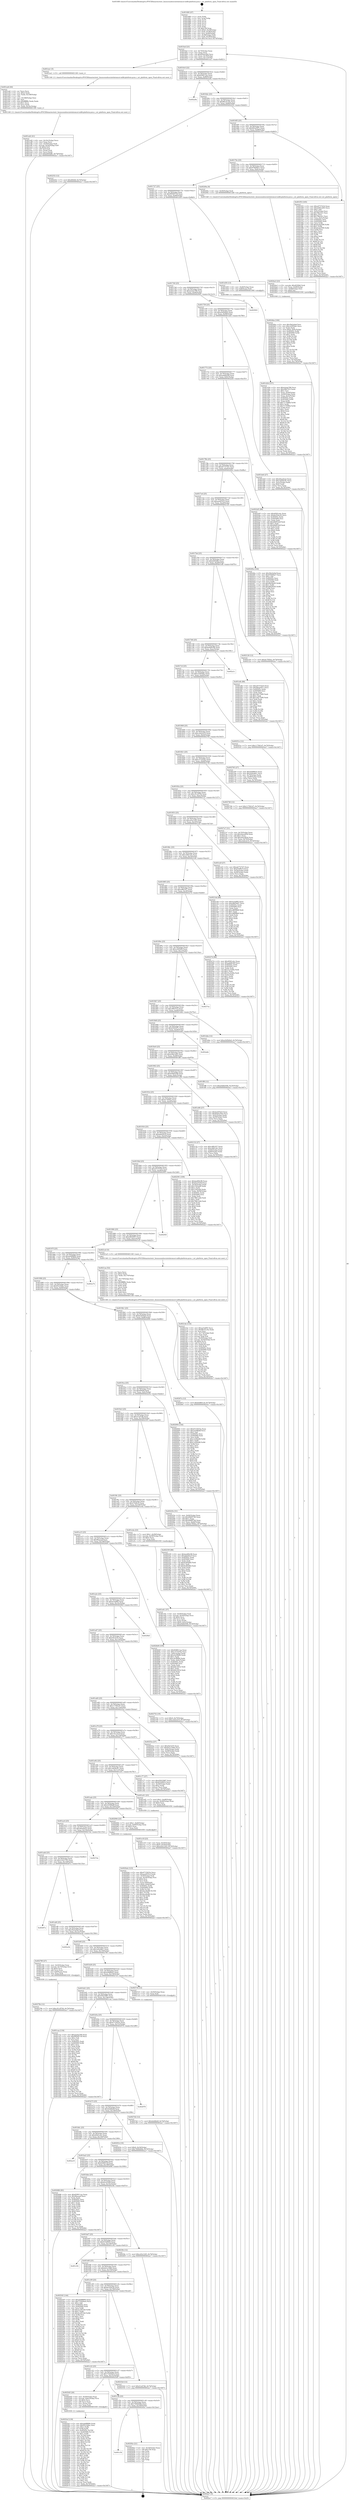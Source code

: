 digraph "0x401680" {
  label = "0x401680 (/mnt/c/Users/mathe/Desktop/tcc/POCII/binaries/extr_linuxsoundsocintelatomsst-mfld-platform-pcm.c_sst_platform_open_Final-ollvm.out::main(0))"
  labelloc = "t"
  node[shape=record]

  Entry [label="",width=0.3,height=0.3,shape=circle,fillcolor=black,style=filled]
  "0x4016af" [label="{
     0x4016af [23]\l
     | [instrs]\l
     &nbsp;&nbsp;0x4016af \<+3\>: mov -0x74(%rbp),%eax\l
     &nbsp;&nbsp;0x4016b2 \<+2\>: mov %eax,%ecx\l
     &nbsp;&nbsp;0x4016b4 \<+6\>: sub $0x820ee3b4,%ecx\l
     &nbsp;&nbsp;0x4016ba \<+3\>: mov %eax,-0x78(%rbp)\l
     &nbsp;&nbsp;0x4016bd \<+3\>: mov %ecx,-0x7c(%rbp)\l
     &nbsp;&nbsp;0x4016c0 \<+6\>: je 0000000000401ea1 \<main+0x821\>\l
  }"]
  "0x401ea1" [label="{
     0x401ea1 [5]\l
     | [instrs]\l
     &nbsp;&nbsp;0x401ea1 \<+5\>: call 0000000000401160 \<next_i\>\l
     | [calls]\l
     &nbsp;&nbsp;0x401160 \{1\} (/mnt/c/Users/mathe/Desktop/tcc/POCII/binaries/extr_linuxsoundsocintelatomsst-mfld-platform-pcm.c_sst_platform_open_Final-ollvm.out::next_i)\l
  }"]
  "0x4016c6" [label="{
     0x4016c6 [22]\l
     | [instrs]\l
     &nbsp;&nbsp;0x4016c6 \<+5\>: jmp 00000000004016cb \<main+0x4b\>\l
     &nbsp;&nbsp;0x4016cb \<+3\>: mov -0x78(%rbp),%eax\l
     &nbsp;&nbsp;0x4016ce \<+5\>: sub $0x839911aa,%eax\l
     &nbsp;&nbsp;0x4016d3 \<+3\>: mov %eax,-0x80(%rbp)\l
     &nbsp;&nbsp;0x4016d6 \<+6\>: je 0000000000402a9a \<main+0x141a\>\l
  }"]
  Exit [label="",width=0.3,height=0.3,shape=circle,fillcolor=black,style=filled,peripheries=2]
  "0x402a9a" [label="{
     0x402a9a\l
  }", style=dashed]
  "0x4016dc" [label="{
     0x4016dc [25]\l
     | [instrs]\l
     &nbsp;&nbsp;0x4016dc \<+5\>: jmp 00000000004016e1 \<main+0x61\>\l
     &nbsp;&nbsp;0x4016e1 \<+3\>: mov -0x78(%rbp),%eax\l
     &nbsp;&nbsp;0x4016e4 \<+5\>: sub $0x86c41c0a,%eax\l
     &nbsp;&nbsp;0x4016e9 \<+6\>: mov %eax,-0x84(%rbp)\l
     &nbsp;&nbsp;0x4016ef \<+6\>: je 0000000000402252 \<main+0xbd2\>\l
  }"]
  "0x401c54" [label="{
     0x401c54\l
  }", style=dashed]
  "0x402252" [label="{
     0x402252 [12]\l
     | [instrs]\l
     &nbsp;&nbsp;0x402252 \<+7\>: movl $0x4f444f,-0x74(%rbp)\l
     &nbsp;&nbsp;0x402259 \<+5\>: jmp 0000000000402ac7 \<main+0x1447\>\l
  }"]
  "0x4016f5" [label="{
     0x4016f5 [25]\l
     | [instrs]\l
     &nbsp;&nbsp;0x4016f5 \<+5\>: jmp 00000000004016fa \<main+0x7a\>\l
     &nbsp;&nbsp;0x4016fa \<+3\>: mov -0x78(%rbp),%eax\l
     &nbsp;&nbsp;0x4016fd \<+5\>: sub $0x963a597c,%eax\l
     &nbsp;&nbsp;0x401702 \<+6\>: mov %eax,-0x88(%rbp)\l
     &nbsp;&nbsp;0x401708 \<+6\>: je 0000000000401f53 \<main+0x8d3\>\l
  }"]
  "0x40292e" [label="{
     0x40292e [21]\l
     | [instrs]\l
     &nbsp;&nbsp;0x40292e \<+3\>: mov -0x34(%rbp),%eax\l
     &nbsp;&nbsp;0x402931 \<+7\>: add $0x158,%rsp\l
     &nbsp;&nbsp;0x402938 \<+1\>: pop %rbx\l
     &nbsp;&nbsp;0x402939 \<+2\>: pop %r12\l
     &nbsp;&nbsp;0x40293b \<+2\>: pop %r13\l
     &nbsp;&nbsp;0x40293d \<+2\>: pop %r14\l
     &nbsp;&nbsp;0x40293f \<+2\>: pop %r15\l
     &nbsp;&nbsp;0x402941 \<+1\>: pop %rbp\l
     &nbsp;&nbsp;0x402942 \<+1\>: ret\l
  }"]
  "0x401f53" [label="{
     0x401f53 [165]\l
     | [instrs]\l
     &nbsp;&nbsp;0x401f53 \<+5\>: mov $0xe0737d16,%eax\l
     &nbsp;&nbsp;0x401f58 \<+5\>: mov $0xd36b1d05,%ecx\l
     &nbsp;&nbsp;0x401f5d \<+2\>: mov $0x1,%dl\l
     &nbsp;&nbsp;0x401f5f \<+3\>: mov -0x5c(%rbp),%esi\l
     &nbsp;&nbsp;0x401f62 \<+6\>: sub $0x78ba3e1,%esi\l
     &nbsp;&nbsp;0x401f68 \<+3\>: add $0x1,%esi\l
     &nbsp;&nbsp;0x401f6b \<+6\>: add $0x78ba3e1,%esi\l
     &nbsp;&nbsp;0x401f71 \<+3\>: mov %esi,-0x5c(%rbp)\l
     &nbsp;&nbsp;0x401f74 \<+7\>: mov 0x40505c,%esi\l
     &nbsp;&nbsp;0x401f7b \<+7\>: mov 0x405060,%edi\l
     &nbsp;&nbsp;0x401f82 \<+3\>: mov %esi,%r8d\l
     &nbsp;&nbsp;0x401f85 \<+7\>: add $0xdcdad399,%r8d\l
     &nbsp;&nbsp;0x401f8c \<+4\>: sub $0x1,%r8d\l
     &nbsp;&nbsp;0x401f90 \<+7\>: sub $0xdcdad399,%r8d\l
     &nbsp;&nbsp;0x401f97 \<+4\>: imul %r8d,%esi\l
     &nbsp;&nbsp;0x401f9b \<+3\>: and $0x1,%esi\l
     &nbsp;&nbsp;0x401f9e \<+3\>: cmp $0x0,%esi\l
     &nbsp;&nbsp;0x401fa1 \<+4\>: sete %r9b\l
     &nbsp;&nbsp;0x401fa5 \<+3\>: cmp $0xa,%edi\l
     &nbsp;&nbsp;0x401fa8 \<+4\>: setl %r10b\l
     &nbsp;&nbsp;0x401fac \<+3\>: mov %r9b,%r11b\l
     &nbsp;&nbsp;0x401faf \<+4\>: xor $0xff,%r11b\l
     &nbsp;&nbsp;0x401fb3 \<+3\>: mov %r10b,%bl\l
     &nbsp;&nbsp;0x401fb6 \<+3\>: xor $0xff,%bl\l
     &nbsp;&nbsp;0x401fb9 \<+3\>: xor $0x0,%dl\l
     &nbsp;&nbsp;0x401fbc \<+3\>: mov %r11b,%r14b\l
     &nbsp;&nbsp;0x401fbf \<+4\>: and $0x0,%r14b\l
     &nbsp;&nbsp;0x401fc3 \<+3\>: and %dl,%r9b\l
     &nbsp;&nbsp;0x401fc6 \<+3\>: mov %bl,%r15b\l
     &nbsp;&nbsp;0x401fc9 \<+4\>: and $0x0,%r15b\l
     &nbsp;&nbsp;0x401fcd \<+3\>: and %dl,%r10b\l
     &nbsp;&nbsp;0x401fd0 \<+3\>: or %r9b,%r14b\l
     &nbsp;&nbsp;0x401fd3 \<+3\>: or %r10b,%r15b\l
     &nbsp;&nbsp;0x401fd6 \<+3\>: xor %r15b,%r14b\l
     &nbsp;&nbsp;0x401fd9 \<+3\>: or %bl,%r11b\l
     &nbsp;&nbsp;0x401fdc \<+4\>: xor $0xff,%r11b\l
     &nbsp;&nbsp;0x401fe0 \<+3\>: or $0x0,%dl\l
     &nbsp;&nbsp;0x401fe3 \<+3\>: and %dl,%r11b\l
     &nbsp;&nbsp;0x401fe6 \<+3\>: or %r11b,%r14b\l
     &nbsp;&nbsp;0x401fe9 \<+4\>: test $0x1,%r14b\l
     &nbsp;&nbsp;0x401fed \<+3\>: cmovne %ecx,%eax\l
     &nbsp;&nbsp;0x401ff0 \<+3\>: mov %eax,-0x74(%rbp)\l
     &nbsp;&nbsp;0x401ff3 \<+5\>: jmp 0000000000402ac7 \<main+0x1447\>\l
  }"]
  "0x40170e" [label="{
     0x40170e [25]\l
     | [instrs]\l
     &nbsp;&nbsp;0x40170e \<+5\>: jmp 0000000000401713 \<main+0x93\>\l
     &nbsp;&nbsp;0x401713 \<+3\>: mov -0x78(%rbp),%eax\l
     &nbsp;&nbsp;0x401716 \<+5\>: sub $0x978d94e7,%eax\l
     &nbsp;&nbsp;0x40171b \<+6\>: mov %eax,-0x8c(%rbp)\l
     &nbsp;&nbsp;0x401721 \<+6\>: je 000000000040249a \<main+0xe1a\>\l
  }"]
  "0x4027d2" [label="{
     0x4027d2 [12]\l
     | [instrs]\l
     &nbsp;&nbsp;0x4027d2 \<+7\>: movl $0x4ebfbb4f,-0x74(%rbp)\l
     &nbsp;&nbsp;0x4027d9 \<+5\>: jmp 0000000000402ac7 \<main+0x1447\>\l
  }"]
  "0x40249a" [label="{
     0x40249a [9]\l
     | [instrs]\l
     &nbsp;&nbsp;0x40249a \<+4\>: mov -0x50(%rbp),%rdi\l
     &nbsp;&nbsp;0x40249e \<+5\>: call 00000000004013d0 \<sst_platform_open\>\l
     | [calls]\l
     &nbsp;&nbsp;0x4013d0 \{1\} (/mnt/c/Users/mathe/Desktop/tcc/POCII/binaries/extr_linuxsoundsocintelatomsst-mfld-platform-pcm.c_sst_platform_open_Final-ollvm.out::sst_platform_open)\l
  }"]
  "0x401727" [label="{
     0x401727 [25]\l
     | [instrs]\l
     &nbsp;&nbsp;0x401727 \<+5\>: jmp 000000000040172c \<main+0xac\>\l
     &nbsp;&nbsp;0x40172c \<+3\>: mov -0x78(%rbp),%eax\l
     &nbsp;&nbsp;0x40172f \<+5\>: sub $0x99500718,%eax\l
     &nbsp;&nbsp;0x401734 \<+6\>: mov %eax,-0x90(%rbp)\l
     &nbsp;&nbsp;0x40173a \<+6\>: je 0000000000401d30 \<main+0x6b0\>\l
  }"]
  "0x40279b" [label="{
     0x40279b [12]\l
     | [instrs]\l
     &nbsp;&nbsp;0x40279b \<+7\>: movl $0xc91c8704,-0x74(%rbp)\l
     &nbsp;&nbsp;0x4027a2 \<+5\>: jmp 0000000000402ac7 \<main+0x1447\>\l
  }"]
  "0x401d30" [label="{
     0x401d30 [13]\l
     | [instrs]\l
     &nbsp;&nbsp;0x401d30 \<+4\>: mov -0x40(%rbp),%rax\l
     &nbsp;&nbsp;0x401d34 \<+4\>: mov 0x8(%rax),%rdi\l
     &nbsp;&nbsp;0x401d38 \<+5\>: call 0000000000401060 \<atoi@plt\>\l
     | [calls]\l
     &nbsp;&nbsp;0x401060 \{1\} (unknown)\l
  }"]
  "0x401740" [label="{
     0x401740 [25]\l
     | [instrs]\l
     &nbsp;&nbsp;0x401740 \<+5\>: jmp 0000000000401745 \<main+0xc5\>\l
     &nbsp;&nbsp;0x401745 \<+3\>: mov -0x78(%rbp),%eax\l
     &nbsp;&nbsp;0x401748 \<+5\>: sub $0xa2e4a768,%eax\l
     &nbsp;&nbsp;0x40174d \<+6\>: mov %eax,-0x94(%rbp)\l
     &nbsp;&nbsp;0x401753 \<+6\>: je 0000000000402943 \<main+0x12c3\>\l
  }"]
  "0x4025ef" [label="{
     0x4025ef [139]\l
     | [instrs]\l
     &nbsp;&nbsp;0x4025ef \<+5\>: mov $0xeb0f8806,%edx\l
     &nbsp;&nbsp;0x4025f4 \<+5\>: mov $0xf52164bc,%esi\l
     &nbsp;&nbsp;0x4025f9 \<+3\>: mov $0x1,%r8b\l
     &nbsp;&nbsp;0x4025fc \<+3\>: xor %r9d,%r9d\l
     &nbsp;&nbsp;0x4025ff \<+8\>: mov 0x40505c,%r10d\l
     &nbsp;&nbsp;0x402607 \<+8\>: mov 0x405060,%r11d\l
     &nbsp;&nbsp;0x40260f \<+4\>: sub $0x1,%r9d\l
     &nbsp;&nbsp;0x402613 \<+3\>: mov %r10d,%ebx\l
     &nbsp;&nbsp;0x402616 \<+3\>: add %r9d,%ebx\l
     &nbsp;&nbsp;0x402619 \<+4\>: imul %ebx,%r10d\l
     &nbsp;&nbsp;0x40261d \<+4\>: and $0x1,%r10d\l
     &nbsp;&nbsp;0x402621 \<+4\>: cmp $0x0,%r10d\l
     &nbsp;&nbsp;0x402625 \<+4\>: sete %r14b\l
     &nbsp;&nbsp;0x402629 \<+4\>: cmp $0xa,%r11d\l
     &nbsp;&nbsp;0x40262d \<+4\>: setl %r15b\l
     &nbsp;&nbsp;0x402631 \<+3\>: mov %r14b,%r12b\l
     &nbsp;&nbsp;0x402634 \<+4\>: xor $0xff,%r12b\l
     &nbsp;&nbsp;0x402638 \<+3\>: mov %r15b,%r13b\l
     &nbsp;&nbsp;0x40263b \<+4\>: xor $0xff,%r13b\l
     &nbsp;&nbsp;0x40263f \<+4\>: xor $0x1,%r8b\l
     &nbsp;&nbsp;0x402643 \<+3\>: mov %r12b,%al\l
     &nbsp;&nbsp;0x402646 \<+2\>: and $0xff,%al\l
     &nbsp;&nbsp;0x402648 \<+3\>: and %r8b,%r14b\l
     &nbsp;&nbsp;0x40264b \<+3\>: mov %r13b,%cl\l
     &nbsp;&nbsp;0x40264e \<+3\>: and $0xff,%cl\l
     &nbsp;&nbsp;0x402651 \<+3\>: and %r8b,%r15b\l
     &nbsp;&nbsp;0x402654 \<+3\>: or %r14b,%al\l
     &nbsp;&nbsp;0x402657 \<+3\>: or %r15b,%cl\l
     &nbsp;&nbsp;0x40265a \<+2\>: xor %cl,%al\l
     &nbsp;&nbsp;0x40265c \<+3\>: or %r13b,%r12b\l
     &nbsp;&nbsp;0x40265f \<+4\>: xor $0xff,%r12b\l
     &nbsp;&nbsp;0x402663 \<+4\>: or $0x1,%r8b\l
     &nbsp;&nbsp;0x402667 \<+3\>: and %r8b,%r12b\l
     &nbsp;&nbsp;0x40266a \<+3\>: or %r12b,%al\l
     &nbsp;&nbsp;0x40266d \<+2\>: test $0x1,%al\l
     &nbsp;&nbsp;0x40266f \<+3\>: cmovne %esi,%edx\l
     &nbsp;&nbsp;0x402672 \<+3\>: mov %edx,-0x74(%rbp)\l
     &nbsp;&nbsp;0x402675 \<+5\>: jmp 0000000000402ac7 \<main+0x1447\>\l
  }"]
  "0x402943" [label="{
     0x402943\l
  }", style=dashed]
  "0x401759" [label="{
     0x401759 [25]\l
     | [instrs]\l
     &nbsp;&nbsp;0x401759 \<+5\>: jmp 000000000040175e \<main+0xde\>\l
     &nbsp;&nbsp;0x40175e \<+3\>: mov -0x78(%rbp),%eax\l
     &nbsp;&nbsp;0x401761 \<+5\>: sub $0xa5d5b9e0,%eax\l
     &nbsp;&nbsp;0x401766 \<+6\>: mov %eax,-0x98(%rbp)\l
     &nbsp;&nbsp;0x40176c \<+6\>: je 0000000000401de6 \<main+0x766\>\l
  }"]
  "0x401c3b" [label="{
     0x401c3b [25]\l
     | [instrs]\l
     &nbsp;&nbsp;0x401c3b \<+5\>: jmp 0000000000401c40 \<main+0x5c0\>\l
     &nbsp;&nbsp;0x401c40 \<+3\>: mov -0x78(%rbp),%eax\l
     &nbsp;&nbsp;0x401c43 \<+5\>: sub $0x7406d44b,%eax\l
     &nbsp;&nbsp;0x401c48 \<+6\>: mov %eax,-0x160(%rbp)\l
     &nbsp;&nbsp;0x401c4e \<+6\>: je 000000000040292e \<main+0x12ae\>\l
  }"]
  "0x401de6" [label="{
     0x401de6 [27]\l
     | [instrs]\l
     &nbsp;&nbsp;0x401de6 \<+5\>: mov $0x26aedea2,%eax\l
     &nbsp;&nbsp;0x401deb \<+5\>: mov $0x1dd3bc81,%ecx\l
     &nbsp;&nbsp;0x401df0 \<+3\>: mov -0x2c(%rbp),%edx\l
     &nbsp;&nbsp;0x401df3 \<+3\>: cmp $0x0,%edx\l
     &nbsp;&nbsp;0x401df6 \<+3\>: cmove %ecx,%eax\l
     &nbsp;&nbsp;0x401df9 \<+3\>: mov %eax,-0x74(%rbp)\l
     &nbsp;&nbsp;0x401dfc \<+5\>: jmp 0000000000402ac7 \<main+0x1447\>\l
  }"]
  "0x401772" [label="{
     0x401772 [25]\l
     | [instrs]\l
     &nbsp;&nbsp;0x401772 \<+5\>: jmp 0000000000401777 \<main+0xf7\>\l
     &nbsp;&nbsp;0x401777 \<+3\>: mov -0x78(%rbp),%eax\l
     &nbsp;&nbsp;0x40177a \<+5\>: sub $0xaab6b36f,%eax\l
     &nbsp;&nbsp;0x40177f \<+6\>: mov %eax,-0x9c(%rbp)\l
     &nbsp;&nbsp;0x401785 \<+6\>: je 00000000004022d5 \<main+0xc55\>\l
  }"]
  "0x4025d5" [label="{
     0x4025d5 [26]\l
     | [instrs]\l
     &nbsp;&nbsp;0x4025d5 \<+4\>: mov -0x50(%rbp),%rax\l
     &nbsp;&nbsp;0x4025d9 \<+4\>: movslq -0x6c(%rbp),%rcx\l
     &nbsp;&nbsp;0x4025dd \<+4\>: shl $0x4,%rcx\l
     &nbsp;&nbsp;0x4025e1 \<+3\>: add %rcx,%rax\l
     &nbsp;&nbsp;0x4025e4 \<+3\>: mov (%rax),%rax\l
     &nbsp;&nbsp;0x4025e7 \<+3\>: mov %rax,%rdi\l
     &nbsp;&nbsp;0x4025ea \<+5\>: call 0000000000401030 \<free@plt\>\l
     | [calls]\l
     &nbsp;&nbsp;0x401030 \{1\} (unknown)\l
  }"]
  "0x4022d5" [label="{
     0x4022d5 [88]\l
     | [instrs]\l
     &nbsp;&nbsp;0x4022d5 \<+5\>: mov $0x4f261e4c,%eax\l
     &nbsp;&nbsp;0x4022da \<+5\>: mov $0x6e35dc20,%ecx\l
     &nbsp;&nbsp;0x4022df \<+7\>: mov 0x40505c,%edx\l
     &nbsp;&nbsp;0x4022e6 \<+7\>: mov 0x405060,%esi\l
     &nbsp;&nbsp;0x4022ed \<+2\>: mov %edx,%edi\l
     &nbsp;&nbsp;0x4022ef \<+6\>: add $0xd0d91b2f,%edi\l
     &nbsp;&nbsp;0x4022f5 \<+3\>: sub $0x1,%edi\l
     &nbsp;&nbsp;0x4022f8 \<+6\>: sub $0xd0d91b2f,%edi\l
     &nbsp;&nbsp;0x4022fe \<+3\>: imul %edi,%edx\l
     &nbsp;&nbsp;0x402301 \<+3\>: and $0x1,%edx\l
     &nbsp;&nbsp;0x402304 \<+3\>: cmp $0x0,%edx\l
     &nbsp;&nbsp;0x402307 \<+4\>: sete %r8b\l
     &nbsp;&nbsp;0x40230b \<+3\>: cmp $0xa,%esi\l
     &nbsp;&nbsp;0x40230e \<+4\>: setl %r9b\l
     &nbsp;&nbsp;0x402312 \<+3\>: mov %r8b,%r10b\l
     &nbsp;&nbsp;0x402315 \<+3\>: and %r9b,%r10b\l
     &nbsp;&nbsp;0x402318 \<+3\>: xor %r9b,%r8b\l
     &nbsp;&nbsp;0x40231b \<+3\>: or %r8b,%r10b\l
     &nbsp;&nbsp;0x40231e \<+4\>: test $0x1,%r10b\l
     &nbsp;&nbsp;0x402322 \<+3\>: cmovne %ecx,%eax\l
     &nbsp;&nbsp;0x402325 \<+3\>: mov %eax,-0x74(%rbp)\l
     &nbsp;&nbsp;0x402328 \<+5\>: jmp 0000000000402ac7 \<main+0x1447\>\l
  }"]
  "0x40178b" [label="{
     0x40178b [25]\l
     | [instrs]\l
     &nbsp;&nbsp;0x40178b \<+5\>: jmp 0000000000401790 \<main+0x110\>\l
     &nbsp;&nbsp;0x401790 \<+3\>: mov -0x78(%rbp),%eax\l
     &nbsp;&nbsp;0x401793 \<+5\>: sub $0xab7727d7,%eax\l
     &nbsp;&nbsp;0x401798 \<+6\>: mov %eax,-0xa0(%rbp)\l
     &nbsp;&nbsp;0x40179e \<+6\>: je 000000000040240a \<main+0xd8a\>\l
  }"]
  "0x4024ba" [label="{
     0x4024ba [100]\l
     | [instrs]\l
     &nbsp;&nbsp;0x4024ba \<+5\>: mov $0x39a5a9af,%esi\l
     &nbsp;&nbsp;0x4024bf \<+5\>: mov $0xc22954dc,%ecx\l
     &nbsp;&nbsp;0x4024c4 \<+2\>: xor %edx,%edx\l
     &nbsp;&nbsp;0x4024c6 \<+7\>: movl $0x0,-0x6c(%rbp)\l
     &nbsp;&nbsp;0x4024cd \<+8\>: mov 0x40505c,%r8d\l
     &nbsp;&nbsp;0x4024d5 \<+8\>: mov 0x405060,%r9d\l
     &nbsp;&nbsp;0x4024dd \<+3\>: sub $0x1,%edx\l
     &nbsp;&nbsp;0x4024e0 \<+3\>: mov %r8d,%r10d\l
     &nbsp;&nbsp;0x4024e3 \<+3\>: add %edx,%r10d\l
     &nbsp;&nbsp;0x4024e6 \<+4\>: imul %r10d,%r8d\l
     &nbsp;&nbsp;0x4024ea \<+4\>: and $0x1,%r8d\l
     &nbsp;&nbsp;0x4024ee \<+4\>: cmp $0x0,%r8d\l
     &nbsp;&nbsp;0x4024f2 \<+4\>: sete %r11b\l
     &nbsp;&nbsp;0x4024f6 \<+4\>: cmp $0xa,%r9d\l
     &nbsp;&nbsp;0x4024fa \<+3\>: setl %bl\l
     &nbsp;&nbsp;0x4024fd \<+3\>: mov %r11b,%r14b\l
     &nbsp;&nbsp;0x402500 \<+3\>: and %bl,%r14b\l
     &nbsp;&nbsp;0x402503 \<+3\>: xor %bl,%r11b\l
     &nbsp;&nbsp;0x402506 \<+3\>: or %r11b,%r14b\l
     &nbsp;&nbsp;0x402509 \<+4\>: test $0x1,%r14b\l
     &nbsp;&nbsp;0x40250d \<+3\>: cmovne %ecx,%esi\l
     &nbsp;&nbsp;0x402510 \<+3\>: mov %esi,-0x74(%rbp)\l
     &nbsp;&nbsp;0x402513 \<+6\>: mov %eax,-0x178(%rbp)\l
     &nbsp;&nbsp;0x402519 \<+5\>: jmp 0000000000402ac7 \<main+0x1447\>\l
  }"]
  "0x40240a" [label="{
     0x40240a [144]\l
     | [instrs]\l
     &nbsp;&nbsp;0x40240a \<+5\>: mov $0x39a5a9af,%eax\l
     &nbsp;&nbsp;0x40240f \<+5\>: mov $0x978d94e7,%ecx\l
     &nbsp;&nbsp;0x402414 \<+2\>: mov $0x1,%dl\l
     &nbsp;&nbsp;0x402416 \<+7\>: mov 0x40505c,%esi\l
     &nbsp;&nbsp;0x40241d \<+7\>: mov 0x405060,%edi\l
     &nbsp;&nbsp;0x402424 \<+3\>: mov %esi,%r8d\l
     &nbsp;&nbsp;0x402427 \<+7\>: sub $0x4643fe45,%r8d\l
     &nbsp;&nbsp;0x40242e \<+4\>: sub $0x1,%r8d\l
     &nbsp;&nbsp;0x402432 \<+7\>: add $0x4643fe45,%r8d\l
     &nbsp;&nbsp;0x402439 \<+4\>: imul %r8d,%esi\l
     &nbsp;&nbsp;0x40243d \<+3\>: and $0x1,%esi\l
     &nbsp;&nbsp;0x402440 \<+3\>: cmp $0x0,%esi\l
     &nbsp;&nbsp;0x402443 \<+4\>: sete %r9b\l
     &nbsp;&nbsp;0x402447 \<+3\>: cmp $0xa,%edi\l
     &nbsp;&nbsp;0x40244a \<+4\>: setl %r10b\l
     &nbsp;&nbsp;0x40244e \<+3\>: mov %r9b,%r11b\l
     &nbsp;&nbsp;0x402451 \<+4\>: xor $0xff,%r11b\l
     &nbsp;&nbsp;0x402455 \<+3\>: mov %r10b,%bl\l
     &nbsp;&nbsp;0x402458 \<+3\>: xor $0xff,%bl\l
     &nbsp;&nbsp;0x40245b \<+3\>: xor $0x0,%dl\l
     &nbsp;&nbsp;0x40245e \<+3\>: mov %r11b,%r14b\l
     &nbsp;&nbsp;0x402461 \<+4\>: and $0x0,%r14b\l
     &nbsp;&nbsp;0x402465 \<+3\>: and %dl,%r9b\l
     &nbsp;&nbsp;0x402468 \<+3\>: mov %bl,%r15b\l
     &nbsp;&nbsp;0x40246b \<+4\>: and $0x0,%r15b\l
     &nbsp;&nbsp;0x40246f \<+3\>: and %dl,%r10b\l
     &nbsp;&nbsp;0x402472 \<+3\>: or %r9b,%r14b\l
     &nbsp;&nbsp;0x402475 \<+3\>: or %r10b,%r15b\l
     &nbsp;&nbsp;0x402478 \<+3\>: xor %r15b,%r14b\l
     &nbsp;&nbsp;0x40247b \<+3\>: or %bl,%r11b\l
     &nbsp;&nbsp;0x40247e \<+4\>: xor $0xff,%r11b\l
     &nbsp;&nbsp;0x402482 \<+3\>: or $0x0,%dl\l
     &nbsp;&nbsp;0x402485 \<+3\>: and %dl,%r11b\l
     &nbsp;&nbsp;0x402488 \<+3\>: or %r11b,%r14b\l
     &nbsp;&nbsp;0x40248b \<+4\>: test $0x1,%r14b\l
     &nbsp;&nbsp;0x40248f \<+3\>: cmovne %ecx,%eax\l
     &nbsp;&nbsp;0x402492 \<+3\>: mov %eax,-0x74(%rbp)\l
     &nbsp;&nbsp;0x402495 \<+5\>: jmp 0000000000402ac7 \<main+0x1447\>\l
  }"]
  "0x4017a4" [label="{
     0x4017a4 [25]\l
     | [instrs]\l
     &nbsp;&nbsp;0x4017a4 \<+5\>: jmp 00000000004017a9 \<main+0x129\>\l
     &nbsp;&nbsp;0x4017a9 \<+3\>: mov -0x78(%rbp),%eax\l
     &nbsp;&nbsp;0x4017ac \<+5\>: sub $0xaee653c2,%eax\l
     &nbsp;&nbsp;0x4017b1 \<+6\>: mov %eax,-0xa4(%rbp)\l
     &nbsp;&nbsp;0x4017b7 \<+6\>: je 0000000000402126 \<main+0xaa6\>\l
  }"]
  "0x4024a3" [label="{
     0x4024a3 [23]\l
     | [instrs]\l
     &nbsp;&nbsp;0x4024a3 \<+10\>: movabs $0x4030b6,%rdi\l
     &nbsp;&nbsp;0x4024ad \<+3\>: mov %eax,-0x68(%rbp)\l
     &nbsp;&nbsp;0x4024b0 \<+3\>: mov -0x68(%rbp),%esi\l
     &nbsp;&nbsp;0x4024b3 \<+2\>: mov $0x0,%al\l
     &nbsp;&nbsp;0x4024b5 \<+5\>: call 0000000000401040 \<printf@plt\>\l
     | [calls]\l
     &nbsp;&nbsp;0x401040 \{1\} (unknown)\l
  }"]
  "0x402126" [label="{
     0x402126 [12]\l
     | [instrs]\l
     &nbsp;&nbsp;0x402126 \<+7\>: movl $0xdc795fea,-0x74(%rbp)\l
     &nbsp;&nbsp;0x40212d \<+5\>: jmp 0000000000402ac7 \<main+0x1447\>\l
  }"]
  "0x4017bd" [label="{
     0x4017bd [25]\l
     | [instrs]\l
     &nbsp;&nbsp;0x4017bd \<+5\>: jmp 00000000004017c2 \<main+0x142\>\l
     &nbsp;&nbsp;0x4017c2 \<+3\>: mov -0x78(%rbp),%eax\l
     &nbsp;&nbsp;0x4017c5 \<+5\>: sub $0xb493bffc,%eax\l
     &nbsp;&nbsp;0x4017ca \<+6\>: mov %eax,-0xa8(%rbp)\l
     &nbsp;&nbsp;0x4017d0 \<+6\>: je 0000000000401efb \<main+0x87b\>\l
  }"]
  "0x401c22" [label="{
     0x401c22 [25]\l
     | [instrs]\l
     &nbsp;&nbsp;0x401c22 \<+5\>: jmp 0000000000401c27 \<main+0x5a7\>\l
     &nbsp;&nbsp;0x401c27 \<+3\>: mov -0x78(%rbp),%eax\l
     &nbsp;&nbsp;0x401c2a \<+5\>: sub $0x719204e4,%eax\l
     &nbsp;&nbsp;0x401c2f \<+6\>: mov %eax,-0x15c(%rbp)\l
     &nbsp;&nbsp;0x401c35 \<+6\>: je 00000000004025d5 \<main+0xf55\>\l
  }"]
  "0x401efb" [label="{
     0x401efb [88]\l
     | [instrs]\l
     &nbsp;&nbsp;0x401efb \<+5\>: mov $0xe0737d16,%eax\l
     &nbsp;&nbsp;0x401f00 \<+5\>: mov $0x963a597c,%ecx\l
     &nbsp;&nbsp;0x401f05 \<+7\>: mov 0x40505c,%edx\l
     &nbsp;&nbsp;0x401f0c \<+7\>: mov 0x405060,%esi\l
     &nbsp;&nbsp;0x401f13 \<+2\>: mov %edx,%edi\l
     &nbsp;&nbsp;0x401f15 \<+6\>: sub $0x1dd17b90,%edi\l
     &nbsp;&nbsp;0x401f1b \<+3\>: sub $0x1,%edi\l
     &nbsp;&nbsp;0x401f1e \<+6\>: add $0x1dd17b90,%edi\l
     &nbsp;&nbsp;0x401f24 \<+3\>: imul %edi,%edx\l
     &nbsp;&nbsp;0x401f27 \<+3\>: and $0x1,%edx\l
     &nbsp;&nbsp;0x401f2a \<+3\>: cmp $0x0,%edx\l
     &nbsp;&nbsp;0x401f2d \<+4\>: sete %r8b\l
     &nbsp;&nbsp;0x401f31 \<+3\>: cmp $0xa,%esi\l
     &nbsp;&nbsp;0x401f34 \<+4\>: setl %r9b\l
     &nbsp;&nbsp;0x401f38 \<+3\>: mov %r8b,%r10b\l
     &nbsp;&nbsp;0x401f3b \<+3\>: and %r9b,%r10b\l
     &nbsp;&nbsp;0x401f3e \<+3\>: xor %r9b,%r8b\l
     &nbsp;&nbsp;0x401f41 \<+3\>: or %r8b,%r10b\l
     &nbsp;&nbsp;0x401f44 \<+4\>: test $0x1,%r10b\l
     &nbsp;&nbsp;0x401f48 \<+3\>: cmovne %ecx,%eax\l
     &nbsp;&nbsp;0x401f4b \<+3\>: mov %eax,-0x74(%rbp)\l
     &nbsp;&nbsp;0x401f4e \<+5\>: jmp 0000000000402ac7 \<main+0x1447\>\l
  }"]
  "0x4017d6" [label="{
     0x4017d6 [25]\l
     | [instrs]\l
     &nbsp;&nbsp;0x4017d6 \<+5\>: jmp 00000000004017db \<main+0x15b\>\l
     &nbsp;&nbsp;0x4017db \<+3\>: mov -0x78(%rbp),%eax\l
     &nbsp;&nbsp;0x4017de \<+5\>: sub $0xbed09c98,%eax\l
     &nbsp;&nbsp;0x4017e3 \<+6\>: mov %eax,-0xac(%rbp)\l
     &nbsp;&nbsp;0x4017e9 \<+6\>: je 0000000000402a1c \<main+0x139c\>\l
  }"]
  "0x40232d" [label="{
     0x40232d [12]\l
     | [instrs]\l
     &nbsp;&nbsp;0x40232d \<+7\>: movl $0x21ed7db,-0x74(%rbp)\l
     &nbsp;&nbsp;0x402334 \<+5\>: jmp 0000000000402ac7 \<main+0x1447\>\l
  }"]
  "0x402a1c" [label="{
     0x402a1c\l
  }", style=dashed]
  "0x4017ef" [label="{
     0x4017ef [25]\l
     | [instrs]\l
     &nbsp;&nbsp;0x4017ef \<+5\>: jmp 00000000004017f4 \<main+0x174\>\l
     &nbsp;&nbsp;0x4017f4 \<+3\>: mov -0x78(%rbp),%eax\l
     &nbsp;&nbsp;0x4017f7 \<+5\>: sub $0xc22954dc,%eax\l
     &nbsp;&nbsp;0x4017fc \<+6\>: mov %eax,-0xb0(%rbp)\l
     &nbsp;&nbsp;0x401802 \<+6\>: je 000000000040251e \<main+0xe9e\>\l
  }"]
  "0x401c09" [label="{
     0x401c09 [25]\l
     | [instrs]\l
     &nbsp;&nbsp;0x401c09 \<+5\>: jmp 0000000000401c0e \<main+0x58e\>\l
     &nbsp;&nbsp;0x401c0e \<+3\>: mov -0x78(%rbp),%eax\l
     &nbsp;&nbsp;0x401c11 \<+5\>: sub $0x6e35dc20,%eax\l
     &nbsp;&nbsp;0x401c16 \<+6\>: mov %eax,-0x158(%rbp)\l
     &nbsp;&nbsp;0x401c1c \<+6\>: je 000000000040232d \<main+0xcad\>\l
  }"]
  "0x40251e" [label="{
     0x40251e [12]\l
     | [instrs]\l
     &nbsp;&nbsp;0x40251e \<+7\>: movl $0x117941d7,-0x74(%rbp)\l
     &nbsp;&nbsp;0x402525 \<+5\>: jmp 0000000000402ac7 \<main+0x1447\>\l
  }"]
  "0x401808" [label="{
     0x401808 [25]\l
     | [instrs]\l
     &nbsp;&nbsp;0x401808 \<+5\>: jmp 000000000040180d \<main+0x18d\>\l
     &nbsp;&nbsp;0x40180d \<+3\>: mov -0x78(%rbp),%eax\l
     &nbsp;&nbsp;0x401810 \<+5\>: sub $0xc2d2cb19,%eax\l
     &nbsp;&nbsp;0x401815 \<+6\>: mov %eax,-0xb4(%rbp)\l
     &nbsp;&nbsp;0x40181b \<+6\>: je 0000000000402765 \<main+0x10e5\>\l
  }"]
  "0x402545" [label="{
     0x402545 [144]\l
     | [instrs]\l
     &nbsp;&nbsp;0x402545 \<+5\>: mov $0xeb0f8806,%eax\l
     &nbsp;&nbsp;0x40254a \<+5\>: mov $0x719204e4,%ecx\l
     &nbsp;&nbsp;0x40254f \<+2\>: mov $0x1,%dl\l
     &nbsp;&nbsp;0x402551 \<+7\>: mov 0x40505c,%esi\l
     &nbsp;&nbsp;0x402558 \<+7\>: mov 0x405060,%edi\l
     &nbsp;&nbsp;0x40255f \<+3\>: mov %esi,%r8d\l
     &nbsp;&nbsp;0x402562 \<+7\>: add $0x2cc851b0,%r8d\l
     &nbsp;&nbsp;0x402569 \<+4\>: sub $0x1,%r8d\l
     &nbsp;&nbsp;0x40256d \<+7\>: sub $0x2cc851b0,%r8d\l
     &nbsp;&nbsp;0x402574 \<+4\>: imul %r8d,%esi\l
     &nbsp;&nbsp;0x402578 \<+3\>: and $0x1,%esi\l
     &nbsp;&nbsp;0x40257b \<+3\>: cmp $0x0,%esi\l
     &nbsp;&nbsp;0x40257e \<+4\>: sete %r9b\l
     &nbsp;&nbsp;0x402582 \<+3\>: cmp $0xa,%edi\l
     &nbsp;&nbsp;0x402585 \<+4\>: setl %r10b\l
     &nbsp;&nbsp;0x402589 \<+3\>: mov %r9b,%r11b\l
     &nbsp;&nbsp;0x40258c \<+4\>: xor $0xff,%r11b\l
     &nbsp;&nbsp;0x402590 \<+3\>: mov %r10b,%bl\l
     &nbsp;&nbsp;0x402593 \<+3\>: xor $0xff,%bl\l
     &nbsp;&nbsp;0x402596 \<+3\>: xor $0x0,%dl\l
     &nbsp;&nbsp;0x402599 \<+3\>: mov %r11b,%r14b\l
     &nbsp;&nbsp;0x40259c \<+4\>: and $0x0,%r14b\l
     &nbsp;&nbsp;0x4025a0 \<+3\>: and %dl,%r9b\l
     &nbsp;&nbsp;0x4025a3 \<+3\>: mov %bl,%r15b\l
     &nbsp;&nbsp;0x4025a6 \<+4\>: and $0x0,%r15b\l
     &nbsp;&nbsp;0x4025aa \<+3\>: and %dl,%r10b\l
     &nbsp;&nbsp;0x4025ad \<+3\>: or %r9b,%r14b\l
     &nbsp;&nbsp;0x4025b0 \<+3\>: or %r10b,%r15b\l
     &nbsp;&nbsp;0x4025b3 \<+3\>: xor %r15b,%r14b\l
     &nbsp;&nbsp;0x4025b6 \<+3\>: or %bl,%r11b\l
     &nbsp;&nbsp;0x4025b9 \<+4\>: xor $0xff,%r11b\l
     &nbsp;&nbsp;0x4025bd \<+3\>: or $0x0,%dl\l
     &nbsp;&nbsp;0x4025c0 \<+3\>: and %dl,%r11b\l
     &nbsp;&nbsp;0x4025c3 \<+3\>: or %r11b,%r14b\l
     &nbsp;&nbsp;0x4025c6 \<+4\>: test $0x1,%r14b\l
     &nbsp;&nbsp;0x4025ca \<+3\>: cmovne %ecx,%eax\l
     &nbsp;&nbsp;0x4025cd \<+3\>: mov %eax,-0x74(%rbp)\l
     &nbsp;&nbsp;0x4025d0 \<+5\>: jmp 0000000000402ac7 \<main+0x1447\>\l
  }"]
  "0x402765" [label="{
     0x402765 [27]\l
     | [instrs]\l
     &nbsp;&nbsp;0x402765 \<+5\>: mov $0x426f80a5,%eax\l
     &nbsp;&nbsp;0x40276a \<+5\>: mov $0x3e9cb8e1,%ecx\l
     &nbsp;&nbsp;0x40276f \<+3\>: mov -0x70(%rbp),%edx\l
     &nbsp;&nbsp;0x402772 \<+3\>: cmp -0x48(%rbp),%edx\l
     &nbsp;&nbsp;0x402775 \<+3\>: cmovl %ecx,%eax\l
     &nbsp;&nbsp;0x402778 \<+3\>: mov %eax,-0x74(%rbp)\l
     &nbsp;&nbsp;0x40277b \<+5\>: jmp 0000000000402ac7 \<main+0x1447\>\l
  }"]
  "0x401821" [label="{
     0x401821 [25]\l
     | [instrs]\l
     &nbsp;&nbsp;0x401821 \<+5\>: jmp 0000000000401826 \<main+0x1a6\>\l
     &nbsp;&nbsp;0x401826 \<+3\>: mov -0x78(%rbp),%eax\l
     &nbsp;&nbsp;0x401829 \<+5\>: sub $0xc3732542,%eax\l
     &nbsp;&nbsp;0x40182e \<+6\>: mov %eax,-0xb8(%rbp)\l
     &nbsp;&nbsp;0x401834 \<+6\>: je 0000000000402746 \<main+0x10c6\>\l
  }"]
  "0x401bf0" [label="{
     0x401bf0 [25]\l
     | [instrs]\l
     &nbsp;&nbsp;0x401bf0 \<+5\>: jmp 0000000000401bf5 \<main+0x575\>\l
     &nbsp;&nbsp;0x401bf5 \<+3\>: mov -0x78(%rbp),%eax\l
     &nbsp;&nbsp;0x401bf8 \<+5\>: sub $0x6d1e10b6,%eax\l
     &nbsp;&nbsp;0x401bfd \<+6\>: mov %eax,-0x154(%rbp)\l
     &nbsp;&nbsp;0x401c03 \<+6\>: je 0000000000402545 \<main+0xec5\>\l
  }"]
  "0x402746" [label="{
     0x402746 [12]\l
     | [instrs]\l
     &nbsp;&nbsp;0x402746 \<+7\>: movl $0x117941d7,-0x74(%rbp)\l
     &nbsp;&nbsp;0x40274d \<+5\>: jmp 0000000000402ac7 \<main+0x1447\>\l
  }"]
  "0x40183a" [label="{
     0x40183a [25]\l
     | [instrs]\l
     &nbsp;&nbsp;0x40183a \<+5\>: jmp 000000000040183f \<main+0x1bf\>\l
     &nbsp;&nbsp;0x40183f \<+3\>: mov -0x78(%rbp),%eax\l
     &nbsp;&nbsp;0x401842 \<+5\>: sub $0xc91c8704,%eax\l
     &nbsp;&nbsp;0x401847 \<+6\>: mov %eax,-0xbc(%rbp)\l
     &nbsp;&nbsp;0x40184d \<+6\>: je 00000000004027a7 \<main+0x1127\>\l
  }"]
  "0x401c92" [label="{
     0x401c92\l
  }", style=dashed]
  "0x4027a7" [label="{
     0x4027a7 [31]\l
     | [instrs]\l
     &nbsp;&nbsp;0x4027a7 \<+3\>: mov -0x70(%rbp),%eax\l
     &nbsp;&nbsp;0x4027aa \<+5\>: sub $0x24eea83d,%eax\l
     &nbsp;&nbsp;0x4027af \<+3\>: add $0x1,%eax\l
     &nbsp;&nbsp;0x4027b2 \<+5\>: add $0x24eea83d,%eax\l
     &nbsp;&nbsp;0x4027b7 \<+3\>: mov %eax,-0x70(%rbp)\l
     &nbsp;&nbsp;0x4027ba \<+7\>: movl $0xc2d2cb19,-0x74(%rbp)\l
     &nbsp;&nbsp;0x4027c1 \<+5\>: jmp 0000000000402ac7 \<main+0x1447\>\l
  }"]
  "0x401853" [label="{
     0x401853 [25]\l
     | [instrs]\l
     &nbsp;&nbsp;0x401853 \<+5\>: jmp 0000000000401858 \<main+0x1d8\>\l
     &nbsp;&nbsp;0x401858 \<+3\>: mov -0x78(%rbp),%eax\l
     &nbsp;&nbsp;0x40185b \<+5\>: sub $0xcd3e1245,%eax\l
     &nbsp;&nbsp;0x401860 \<+6\>: mov %eax,-0xc0(%rbp)\l
     &nbsp;&nbsp;0x401866 \<+6\>: je 0000000000401e2f \<main+0x7af\>\l
  }"]
  "0x401bd7" [label="{
     0x401bd7 [25]\l
     | [instrs]\l
     &nbsp;&nbsp;0x401bd7 \<+5\>: jmp 0000000000401bdc \<main+0x55c\>\l
     &nbsp;&nbsp;0x401bdc \<+3\>: mov -0x78(%rbp),%eax\l
     &nbsp;&nbsp;0x401bdf \<+5\>: sub $0x633d9f33,%eax\l
     &nbsp;&nbsp;0x401be4 \<+6\>: mov %eax,-0x150(%rbp)\l
     &nbsp;&nbsp;0x401bea \<+6\>: je 0000000000401c92 \<main+0x612\>\l
  }"]
  "0x401e2f" [label="{
     0x401e2f [27]\l
     | [instrs]\l
     &nbsp;&nbsp;0x401e2f \<+5\>: mov $0xab7727d7,%eax\l
     &nbsp;&nbsp;0x401e34 \<+5\>: mov $0x47b9b10,%ecx\l
     &nbsp;&nbsp;0x401e39 \<+3\>: mov -0x54(%rbp),%edx\l
     &nbsp;&nbsp;0x401e3c \<+3\>: cmp -0x48(%rbp),%edx\l
     &nbsp;&nbsp;0x401e3f \<+3\>: cmovl %ecx,%eax\l
     &nbsp;&nbsp;0x401e42 \<+3\>: mov %eax,-0x74(%rbp)\l
     &nbsp;&nbsp;0x401e45 \<+5\>: jmp 0000000000402ac7 \<main+0x1447\>\l
  }"]
  "0x40186c" [label="{
     0x40186c [25]\l
     | [instrs]\l
     &nbsp;&nbsp;0x40186c \<+5\>: jmp 0000000000401871 \<main+0x1f1\>\l
     &nbsp;&nbsp;0x401871 \<+3\>: mov -0x78(%rbp),%eax\l
     &nbsp;&nbsp;0x401874 \<+5\>: sub $0xcd461afc,%eax\l
     &nbsp;&nbsp;0x401879 \<+6\>: mov %eax,-0xc4(%rbp)\l
     &nbsp;&nbsp;0x40187f \<+6\>: je 000000000040214d \<main+0xacd\>\l
  }"]
  "0x4023fe" [label="{
     0x4023fe [12]\l
     | [instrs]\l
     &nbsp;&nbsp;0x4023fe \<+7\>: movl $0xcd3e1245,-0x74(%rbp)\l
     &nbsp;&nbsp;0x402405 \<+5\>: jmp 0000000000402ac7 \<main+0x1447\>\l
  }"]
  "0x40214d" [label="{
     0x40214d [88]\l
     | [instrs]\l
     &nbsp;&nbsp;0x40214d \<+5\>: mov $0xae3a895,%eax\l
     &nbsp;&nbsp;0x402152 \<+5\>: mov $0xe8654f47,%ecx\l
     &nbsp;&nbsp;0x402157 \<+7\>: mov 0x40505c,%edx\l
     &nbsp;&nbsp;0x40215e \<+7\>: mov 0x405060,%esi\l
     &nbsp;&nbsp;0x402165 \<+2\>: mov %edx,%edi\l
     &nbsp;&nbsp;0x402167 \<+6\>: add $0xcd8f98b8,%edi\l
     &nbsp;&nbsp;0x40216d \<+3\>: sub $0x1,%edi\l
     &nbsp;&nbsp;0x402170 \<+6\>: sub $0xcd8f98b8,%edi\l
     &nbsp;&nbsp;0x402176 \<+3\>: imul %edi,%edx\l
     &nbsp;&nbsp;0x402179 \<+3\>: and $0x1,%edx\l
     &nbsp;&nbsp;0x40217c \<+3\>: cmp $0x0,%edx\l
     &nbsp;&nbsp;0x40217f \<+4\>: sete %r8b\l
     &nbsp;&nbsp;0x402183 \<+3\>: cmp $0xa,%esi\l
     &nbsp;&nbsp;0x402186 \<+4\>: setl %r9b\l
     &nbsp;&nbsp;0x40218a \<+3\>: mov %r8b,%r10b\l
     &nbsp;&nbsp;0x40218d \<+3\>: and %r9b,%r10b\l
     &nbsp;&nbsp;0x402190 \<+3\>: xor %r9b,%r8b\l
     &nbsp;&nbsp;0x402193 \<+3\>: or %r8b,%r10b\l
     &nbsp;&nbsp;0x402196 \<+4\>: test $0x1,%r10b\l
     &nbsp;&nbsp;0x40219a \<+3\>: cmovne %ecx,%eax\l
     &nbsp;&nbsp;0x40219d \<+3\>: mov %eax,-0x74(%rbp)\l
     &nbsp;&nbsp;0x4021a0 \<+5\>: jmp 0000000000402ac7 \<main+0x1447\>\l
  }"]
  "0x401885" [label="{
     0x401885 [25]\l
     | [instrs]\l
     &nbsp;&nbsp;0x401885 \<+5\>: jmp 000000000040188a \<main+0x20a\>\l
     &nbsp;&nbsp;0x40188a \<+3\>: mov -0x78(%rbp),%eax\l
     &nbsp;&nbsp;0x40188d \<+5\>: sub $0xcdf61f27,%eax\l
     &nbsp;&nbsp;0x401892 \<+6\>: mov %eax,-0xc8(%rbp)\l
     &nbsp;&nbsp;0x401898 \<+6\>: je 000000000040227d \<main+0xbfd\>\l
  }"]
  "0x401bbe" [label="{
     0x401bbe [25]\l
     | [instrs]\l
     &nbsp;&nbsp;0x401bbe \<+5\>: jmp 0000000000401bc3 \<main+0x543\>\l
     &nbsp;&nbsp;0x401bc3 \<+3\>: mov -0x78(%rbp),%eax\l
     &nbsp;&nbsp;0x401bc6 \<+5\>: sub $0x62c032bf,%eax\l
     &nbsp;&nbsp;0x401bcb \<+6\>: mov %eax,-0x14c(%rbp)\l
     &nbsp;&nbsp;0x401bd1 \<+6\>: je 00000000004023fe \<main+0xd7e\>\l
  }"]
  "0x40227d" [label="{
     0x40227d [88]\l
     | [instrs]\l
     &nbsp;&nbsp;0x40227d \<+5\>: mov $0x4f261e4c,%eax\l
     &nbsp;&nbsp;0x402282 \<+5\>: mov $0xaab6b36f,%ecx\l
     &nbsp;&nbsp;0x402287 \<+7\>: mov 0x40505c,%edx\l
     &nbsp;&nbsp;0x40228e \<+7\>: mov 0x405060,%esi\l
     &nbsp;&nbsp;0x402295 \<+2\>: mov %edx,%edi\l
     &nbsp;&nbsp;0x402297 \<+6\>: sub $0x31a3e6fa,%edi\l
     &nbsp;&nbsp;0x40229d \<+3\>: sub $0x1,%edi\l
     &nbsp;&nbsp;0x4022a0 \<+6\>: add $0x31a3e6fa,%edi\l
     &nbsp;&nbsp;0x4022a6 \<+3\>: imul %edi,%edx\l
     &nbsp;&nbsp;0x4022a9 \<+3\>: and $0x1,%edx\l
     &nbsp;&nbsp;0x4022ac \<+3\>: cmp $0x0,%edx\l
     &nbsp;&nbsp;0x4022af \<+4\>: sete %r8b\l
     &nbsp;&nbsp;0x4022b3 \<+3\>: cmp $0xa,%esi\l
     &nbsp;&nbsp;0x4022b6 \<+4\>: setl %r9b\l
     &nbsp;&nbsp;0x4022ba \<+3\>: mov %r8b,%r10b\l
     &nbsp;&nbsp;0x4022bd \<+3\>: and %r9b,%r10b\l
     &nbsp;&nbsp;0x4022c0 \<+3\>: xor %r9b,%r8b\l
     &nbsp;&nbsp;0x4022c3 \<+3\>: or %r8b,%r10b\l
     &nbsp;&nbsp;0x4022c6 \<+4\>: test $0x1,%r10b\l
     &nbsp;&nbsp;0x4022ca \<+3\>: cmovne %ecx,%eax\l
     &nbsp;&nbsp;0x4022cd \<+3\>: mov %eax,-0x74(%rbp)\l
     &nbsp;&nbsp;0x4022d0 \<+5\>: jmp 0000000000402ac7 \<main+0x1447\>\l
  }"]
  "0x40189e" [label="{
     0x40189e [25]\l
     | [instrs]\l
     &nbsp;&nbsp;0x40189e \<+5\>: jmp 00000000004018a3 \<main+0x223\>\l
     &nbsp;&nbsp;0x4018a3 \<+3\>: mov -0x78(%rbp),%eax\l
     &nbsp;&nbsp;0x4018a6 \<+5\>: sub $0xcef45fd9,%eax\l
     &nbsp;&nbsp;0x4018ab \<+6\>: mov %eax,-0xcc(%rbp)\l
     &nbsp;&nbsp;0x4018b1 \<+6\>: je 00000000004027ea \<main+0x116a\>\l
  }"]
  "0x402686" [label="{
     0x402686 [83]\l
     | [instrs]\l
     &nbsp;&nbsp;0x402686 \<+5\>: mov $0x839911aa,%eax\l
     &nbsp;&nbsp;0x40268b \<+5\>: mov $0x96aeaaf,%ecx\l
     &nbsp;&nbsp;0x402690 \<+2\>: xor %edx,%edx\l
     &nbsp;&nbsp;0x402692 \<+7\>: mov 0x40505c,%esi\l
     &nbsp;&nbsp;0x402699 \<+7\>: mov 0x405060,%edi\l
     &nbsp;&nbsp;0x4026a0 \<+3\>: sub $0x1,%edx\l
     &nbsp;&nbsp;0x4026a3 \<+3\>: mov %esi,%r8d\l
     &nbsp;&nbsp;0x4026a6 \<+3\>: add %edx,%r8d\l
     &nbsp;&nbsp;0x4026a9 \<+4\>: imul %r8d,%esi\l
     &nbsp;&nbsp;0x4026ad \<+3\>: and $0x1,%esi\l
     &nbsp;&nbsp;0x4026b0 \<+3\>: cmp $0x0,%esi\l
     &nbsp;&nbsp;0x4026b3 \<+4\>: sete %r9b\l
     &nbsp;&nbsp;0x4026b7 \<+3\>: cmp $0xa,%edi\l
     &nbsp;&nbsp;0x4026ba \<+4\>: setl %r10b\l
     &nbsp;&nbsp;0x4026be \<+3\>: mov %r9b,%r11b\l
     &nbsp;&nbsp;0x4026c1 \<+3\>: and %r10b,%r11b\l
     &nbsp;&nbsp;0x4026c4 \<+3\>: xor %r10b,%r9b\l
     &nbsp;&nbsp;0x4026c7 \<+3\>: or %r9b,%r11b\l
     &nbsp;&nbsp;0x4026ca \<+4\>: test $0x1,%r11b\l
     &nbsp;&nbsp;0x4026ce \<+3\>: cmovne %ecx,%eax\l
     &nbsp;&nbsp;0x4026d1 \<+3\>: mov %eax,-0x74(%rbp)\l
     &nbsp;&nbsp;0x4026d4 \<+5\>: jmp 0000000000402ac7 \<main+0x1447\>\l
  }"]
  "0x4027ea" [label="{
     0x4027ea\l
  }", style=dashed]
  "0x4018b7" [label="{
     0x4018b7 [25]\l
     | [instrs]\l
     &nbsp;&nbsp;0x4018b7 \<+5\>: jmp 00000000004018bc \<main+0x23c\>\l
     &nbsp;&nbsp;0x4018bc \<+3\>: mov -0x78(%rbp),%eax\l
     &nbsp;&nbsp;0x4018bf \<+5\>: sub $0xcf667f15,%eax\l
     &nbsp;&nbsp;0x4018c4 \<+6\>: mov %eax,-0xd0(%rbp)\l
     &nbsp;&nbsp;0x4018ca \<+6\>: je 0000000000401dda \<main+0x75a\>\l
  }"]
  "0x401ba5" [label="{
     0x401ba5 [25]\l
     | [instrs]\l
     &nbsp;&nbsp;0x401ba5 \<+5\>: jmp 0000000000401baa \<main+0x52a\>\l
     &nbsp;&nbsp;0x401baa \<+3\>: mov -0x78(%rbp),%eax\l
     &nbsp;&nbsp;0x401bad \<+5\>: sub $0x6288512f,%eax\l
     &nbsp;&nbsp;0x401bb2 \<+6\>: mov %eax,-0x148(%rbp)\l
     &nbsp;&nbsp;0x401bb8 \<+6\>: je 0000000000402686 \<main+0x1006\>\l
  }"]
  "0x401dda" [label="{
     0x401dda [12]\l
     | [instrs]\l
     &nbsp;&nbsp;0x401dda \<+7\>: movl $0xa5d5b9e0,-0x74(%rbp)\l
     &nbsp;&nbsp;0x401de1 \<+5\>: jmp 0000000000402ac7 \<main+0x1447\>\l
  }"]
  "0x4018d0" [label="{
     0x4018d0 [25]\l
     | [instrs]\l
     &nbsp;&nbsp;0x4018d0 \<+5\>: jmp 00000000004018d5 \<main+0x255\>\l
     &nbsp;&nbsp;0x4018d5 \<+3\>: mov -0x78(%rbp),%eax\l
     &nbsp;&nbsp;0x4018d8 \<+5\>: sub $0xd3452f7c,%eax\l
     &nbsp;&nbsp;0x4018dd \<+6\>: mov %eax,-0xd4(%rbp)\l
     &nbsp;&nbsp;0x4018e3 \<+6\>: je 0000000000402abb \<main+0x143b\>\l
  }"]
  "0x402a10" [label="{
     0x402a10\l
  }", style=dashed]
  "0x402abb" [label="{
     0x402abb\l
  }", style=dashed]
  "0x4018e9" [label="{
     0x4018e9 [25]\l
     | [instrs]\l
     &nbsp;&nbsp;0x4018e9 \<+5\>: jmp 00000000004018ee \<main+0x26e\>\l
     &nbsp;&nbsp;0x4018ee \<+3\>: mov -0x78(%rbp),%eax\l
     &nbsp;&nbsp;0x4018f1 \<+5\>: sub $0xd36b1d05,%eax\l
     &nbsp;&nbsp;0x4018f6 \<+6\>: mov %eax,-0xd8(%rbp)\l
     &nbsp;&nbsp;0x4018fc \<+6\>: je 0000000000401ff8 \<main+0x978\>\l
  }"]
  "0x401b8c" [label="{
     0x401b8c [25]\l
     | [instrs]\l
     &nbsp;&nbsp;0x401b8c \<+5\>: jmp 0000000000401b91 \<main+0x511\>\l
     &nbsp;&nbsp;0x401b91 \<+3\>: mov -0x78(%rbp),%eax\l
     &nbsp;&nbsp;0x401b94 \<+5\>: sub $0x4f261e4c,%eax\l
     &nbsp;&nbsp;0x401b99 \<+6\>: mov %eax,-0x144(%rbp)\l
     &nbsp;&nbsp;0x401b9f \<+6\>: je 0000000000402a10 \<main+0x1390\>\l
  }"]
  "0x401ff8" [label="{
     0x401ff8 [12]\l
     | [instrs]\l
     &nbsp;&nbsp;0x401ff8 \<+7\>: movl $0xd3b82508,-0x74(%rbp)\l
     &nbsp;&nbsp;0x401fff \<+5\>: jmp 0000000000402ac7 \<main+0x1447\>\l
  }"]
  "0x401902" [label="{
     0x401902 [25]\l
     | [instrs]\l
     &nbsp;&nbsp;0x401902 \<+5\>: jmp 0000000000401907 \<main+0x287\>\l
     &nbsp;&nbsp;0x401907 \<+3\>: mov -0x78(%rbp),%eax\l
     &nbsp;&nbsp;0x40190a \<+5\>: sub $0xd3b82508,%eax\l
     &nbsp;&nbsp;0x40190f \<+6\>: mov %eax,-0xdc(%rbp)\l
     &nbsp;&nbsp;0x401915 \<+6\>: je 0000000000401e86 \<main+0x806\>\l
  }"]
  "0x40291b" [label="{
     0x40291b [19]\l
     | [instrs]\l
     &nbsp;&nbsp;0x40291b \<+7\>: movl $0x0,-0x34(%rbp)\l
     &nbsp;&nbsp;0x402922 \<+7\>: movl $0x7406d44b,-0x74(%rbp)\l
     &nbsp;&nbsp;0x402929 \<+5\>: jmp 0000000000402ac7 \<main+0x1447\>\l
  }"]
  "0x401e86" [label="{
     0x401e86 [27]\l
     | [instrs]\l
     &nbsp;&nbsp;0x401e86 \<+5\>: mov $0xfa3d54e0,%eax\l
     &nbsp;&nbsp;0x401e8b \<+5\>: mov $0x820ee3b4,%ecx\l
     &nbsp;&nbsp;0x401e90 \<+3\>: mov -0x5c(%rbp),%edx\l
     &nbsp;&nbsp;0x401e93 \<+3\>: cmp -0x58(%rbp),%edx\l
     &nbsp;&nbsp;0x401e96 \<+3\>: cmovl %ecx,%eax\l
     &nbsp;&nbsp;0x401e99 \<+3\>: mov %eax,-0x74(%rbp)\l
     &nbsp;&nbsp;0x401e9c \<+5\>: jmp 0000000000402ac7 \<main+0x1447\>\l
  }"]
  "0x40191b" [label="{
     0x40191b [25]\l
     | [instrs]\l
     &nbsp;&nbsp;0x40191b \<+5\>: jmp 0000000000401920 \<main+0x2a0\>\l
     &nbsp;&nbsp;0x401920 \<+3\>: mov -0x78(%rbp),%eax\l
     &nbsp;&nbsp;0x401923 \<+5\>: sub $0xdc795fea,%eax\l
     &nbsp;&nbsp;0x401928 \<+6\>: mov %eax,-0xe0(%rbp)\l
     &nbsp;&nbsp;0x40192e \<+6\>: je 0000000000402132 \<main+0xab2\>\l
  }"]
  "0x401b73" [label="{
     0x401b73 [25]\l
     | [instrs]\l
     &nbsp;&nbsp;0x401b73 \<+5\>: jmp 0000000000401b78 \<main+0x4f8\>\l
     &nbsp;&nbsp;0x401b78 \<+3\>: mov -0x78(%rbp),%eax\l
     &nbsp;&nbsp;0x401b7b \<+5\>: sub $0x4ebfbb4f,%eax\l
     &nbsp;&nbsp;0x401b80 \<+6\>: mov %eax,-0x140(%rbp)\l
     &nbsp;&nbsp;0x401b86 \<+6\>: je 000000000040291b \<main+0x129b\>\l
  }"]
  "0x402132" [label="{
     0x402132 [27]\l
     | [instrs]\l
     &nbsp;&nbsp;0x402132 \<+5\>: mov $0xcdf61f27,%eax\l
     &nbsp;&nbsp;0x402137 \<+5\>: mov $0xcd461afc,%ecx\l
     &nbsp;&nbsp;0x40213c \<+3\>: mov -0x64(%rbp),%edx\l
     &nbsp;&nbsp;0x40213f \<+3\>: cmp -0x60(%rbp),%edx\l
     &nbsp;&nbsp;0x402142 \<+3\>: cmovl %ecx,%eax\l
     &nbsp;&nbsp;0x402145 \<+3\>: mov %eax,-0x74(%rbp)\l
     &nbsp;&nbsp;0x402148 \<+5\>: jmp 0000000000402ac7 \<main+0x1447\>\l
  }"]
  "0x401934" [label="{
     0x401934 [25]\l
     | [instrs]\l
     &nbsp;&nbsp;0x401934 \<+5\>: jmp 0000000000401939 \<main+0x2b9\>\l
     &nbsp;&nbsp;0x401939 \<+3\>: mov -0x78(%rbp),%eax\l
     &nbsp;&nbsp;0x40193c \<+5\>: sub $0xddd3f2c9,%eax\l
     &nbsp;&nbsp;0x401941 \<+6\>: mov %eax,-0xe4(%rbp)\l
     &nbsp;&nbsp;0x401947 \<+6\>: je 0000000000402391 \<main+0xd11\>\l
  }"]
  "0x402978" [label="{
     0x402978\l
  }", style=dashed]
  "0x402391" [label="{
     0x402391 [109]\l
     | [instrs]\l
     &nbsp;&nbsp;0x402391 \<+5\>: mov $0xbed09c98,%eax\l
     &nbsp;&nbsp;0x402396 \<+5\>: mov $0x62c032bf,%ecx\l
     &nbsp;&nbsp;0x40239b \<+3\>: mov -0x54(%rbp),%edx\l
     &nbsp;&nbsp;0x40239e \<+6\>: add $0x1542add,%edx\l
     &nbsp;&nbsp;0x4023a4 \<+3\>: add $0x1,%edx\l
     &nbsp;&nbsp;0x4023a7 \<+6\>: sub $0x1542add,%edx\l
     &nbsp;&nbsp;0x4023ad \<+3\>: mov %edx,-0x54(%rbp)\l
     &nbsp;&nbsp;0x4023b0 \<+7\>: mov 0x40505c,%edx\l
     &nbsp;&nbsp;0x4023b7 \<+7\>: mov 0x405060,%esi\l
     &nbsp;&nbsp;0x4023be \<+2\>: mov %edx,%edi\l
     &nbsp;&nbsp;0x4023c0 \<+6\>: sub $0x7f8e1a4d,%edi\l
     &nbsp;&nbsp;0x4023c6 \<+3\>: sub $0x1,%edi\l
     &nbsp;&nbsp;0x4023c9 \<+6\>: add $0x7f8e1a4d,%edi\l
     &nbsp;&nbsp;0x4023cf \<+3\>: imul %edi,%edx\l
     &nbsp;&nbsp;0x4023d2 \<+3\>: and $0x1,%edx\l
     &nbsp;&nbsp;0x4023d5 \<+3\>: cmp $0x0,%edx\l
     &nbsp;&nbsp;0x4023d8 \<+4\>: sete %r8b\l
     &nbsp;&nbsp;0x4023dc \<+3\>: cmp $0xa,%esi\l
     &nbsp;&nbsp;0x4023df \<+4\>: setl %r9b\l
     &nbsp;&nbsp;0x4023e3 \<+3\>: mov %r8b,%r10b\l
     &nbsp;&nbsp;0x4023e6 \<+3\>: and %r9b,%r10b\l
     &nbsp;&nbsp;0x4023e9 \<+3\>: xor %r9b,%r8b\l
     &nbsp;&nbsp;0x4023ec \<+3\>: or %r8b,%r10b\l
     &nbsp;&nbsp;0x4023ef \<+4\>: test $0x1,%r10b\l
     &nbsp;&nbsp;0x4023f3 \<+3\>: cmovne %ecx,%eax\l
     &nbsp;&nbsp;0x4023f6 \<+3\>: mov %eax,-0x74(%rbp)\l
     &nbsp;&nbsp;0x4023f9 \<+5\>: jmp 0000000000402ac7 \<main+0x1447\>\l
  }"]
  "0x40194d" [label="{
     0x40194d [25]\l
     | [instrs]\l
     &nbsp;&nbsp;0x40194d \<+5\>: jmp 0000000000401952 \<main+0x2d2\>\l
     &nbsp;&nbsp;0x401952 \<+3\>: mov -0x78(%rbp),%eax\l
     &nbsp;&nbsp;0x401955 \<+5\>: sub $0xe0737d16,%eax\l
     &nbsp;&nbsp;0x40195a \<+6\>: mov %eax,-0xe8(%rbp)\l
     &nbsp;&nbsp;0x401960 \<+6\>: je 000000000040295f \<main+0x12df\>\l
  }"]
  "0x4021de" [label="{
     0x4021de [116]\l
     | [instrs]\l
     &nbsp;&nbsp;0x4021de \<+5\>: mov $0xae3a895,%ecx\l
     &nbsp;&nbsp;0x4021e3 \<+5\>: mov $0x86c41c0a,%edx\l
     &nbsp;&nbsp;0x4021e8 \<+2\>: xor %esi,%esi\l
     &nbsp;&nbsp;0x4021ea \<+6\>: mov -0x174(%rbp),%edi\l
     &nbsp;&nbsp;0x4021f0 \<+3\>: imul %eax,%edi\l
     &nbsp;&nbsp;0x4021f3 \<+3\>: movslq %edi,%r8\l
     &nbsp;&nbsp;0x4021f6 \<+4\>: mov -0x50(%rbp),%r9\l
     &nbsp;&nbsp;0x4021fa \<+4\>: movslq -0x54(%rbp),%r10\l
     &nbsp;&nbsp;0x4021fe \<+4\>: shl $0x4,%r10\l
     &nbsp;&nbsp;0x402202 \<+3\>: add %r10,%r9\l
     &nbsp;&nbsp;0x402205 \<+4\>: mov 0x8(%r9),%r9\l
     &nbsp;&nbsp;0x402209 \<+3\>: mov %r8,(%r9)\l
     &nbsp;&nbsp;0x40220c \<+7\>: mov 0x40505c,%eax\l
     &nbsp;&nbsp;0x402213 \<+7\>: mov 0x405060,%edi\l
     &nbsp;&nbsp;0x40221a \<+3\>: sub $0x1,%esi\l
     &nbsp;&nbsp;0x40221d \<+3\>: mov %eax,%r11d\l
     &nbsp;&nbsp;0x402220 \<+3\>: add %esi,%r11d\l
     &nbsp;&nbsp;0x402223 \<+4\>: imul %r11d,%eax\l
     &nbsp;&nbsp;0x402227 \<+3\>: and $0x1,%eax\l
     &nbsp;&nbsp;0x40222a \<+3\>: cmp $0x0,%eax\l
     &nbsp;&nbsp;0x40222d \<+3\>: sete %bl\l
     &nbsp;&nbsp;0x402230 \<+3\>: cmp $0xa,%edi\l
     &nbsp;&nbsp;0x402233 \<+4\>: setl %r14b\l
     &nbsp;&nbsp;0x402237 \<+3\>: mov %bl,%r15b\l
     &nbsp;&nbsp;0x40223a \<+3\>: and %r14b,%r15b\l
     &nbsp;&nbsp;0x40223d \<+3\>: xor %r14b,%bl\l
     &nbsp;&nbsp;0x402240 \<+3\>: or %bl,%r15b\l
     &nbsp;&nbsp;0x402243 \<+4\>: test $0x1,%r15b\l
     &nbsp;&nbsp;0x402247 \<+3\>: cmovne %edx,%ecx\l
     &nbsp;&nbsp;0x40224a \<+3\>: mov %ecx,-0x74(%rbp)\l
     &nbsp;&nbsp;0x40224d \<+5\>: jmp 0000000000402ac7 \<main+0x1447\>\l
  }"]
  "0x40295f" [label="{
     0x40295f\l
  }", style=dashed]
  "0x401966" [label="{
     0x401966 [25]\l
     | [instrs]\l
     &nbsp;&nbsp;0x401966 \<+5\>: jmp 000000000040196b \<main+0x2eb\>\l
     &nbsp;&nbsp;0x40196b \<+3\>: mov -0x78(%rbp),%eax\l
     &nbsp;&nbsp;0x40196e \<+5\>: sub $0xe8654f47,%eax\l
     &nbsp;&nbsp;0x401973 \<+6\>: mov %eax,-0xec(%rbp)\l
     &nbsp;&nbsp;0x401979 \<+6\>: je 00000000004021a5 \<main+0xb25\>\l
  }"]
  "0x4021aa" [label="{
     0x4021aa [52]\l
     | [instrs]\l
     &nbsp;&nbsp;0x4021aa \<+2\>: xor %ecx,%ecx\l
     &nbsp;&nbsp;0x4021ac \<+5\>: mov $0x2,%edx\l
     &nbsp;&nbsp;0x4021b1 \<+6\>: mov %edx,-0x170(%rbp)\l
     &nbsp;&nbsp;0x4021b7 \<+1\>: cltd\l
     &nbsp;&nbsp;0x4021b8 \<+6\>: mov -0x170(%rbp),%esi\l
     &nbsp;&nbsp;0x4021be \<+2\>: idiv %esi\l
     &nbsp;&nbsp;0x4021c0 \<+6\>: imul $0xfffffffe,%edx,%edx\l
     &nbsp;&nbsp;0x4021c6 \<+2\>: mov %ecx,%edi\l
     &nbsp;&nbsp;0x4021c8 \<+2\>: sub %edx,%edi\l
     &nbsp;&nbsp;0x4021ca \<+2\>: mov %ecx,%edx\l
     &nbsp;&nbsp;0x4021cc \<+3\>: sub $0x1,%edx\l
     &nbsp;&nbsp;0x4021cf \<+2\>: add %edx,%edi\l
     &nbsp;&nbsp;0x4021d1 \<+2\>: sub %edi,%ecx\l
     &nbsp;&nbsp;0x4021d3 \<+6\>: mov %ecx,-0x174(%rbp)\l
     &nbsp;&nbsp;0x4021d9 \<+5\>: call 0000000000401160 \<next_i\>\l
     | [calls]\l
     &nbsp;&nbsp;0x401160 \{1\} (/mnt/c/Users/mathe/Desktop/tcc/POCII/binaries/extr_linuxsoundsocintelatomsst-mfld-platform-pcm.c_sst_platform_open_Final-ollvm.out::next_i)\l
  }"]
  "0x4021a5" [label="{
     0x4021a5 [5]\l
     | [instrs]\l
     &nbsp;&nbsp;0x4021a5 \<+5\>: call 0000000000401160 \<next_i\>\l
     | [calls]\l
     &nbsp;&nbsp;0x401160 \{1\} (/mnt/c/Users/mathe/Desktop/tcc/POCII/binaries/extr_linuxsoundsocintelatomsst-mfld-platform-pcm.c_sst_platform_open_Final-ollvm.out::next_i)\l
  }"]
  "0x40197f" [label="{
     0x40197f [25]\l
     | [instrs]\l
     &nbsp;&nbsp;0x40197f \<+5\>: jmp 0000000000401984 \<main+0x304\>\l
     &nbsp;&nbsp;0x401984 \<+3\>: mov -0x78(%rbp),%eax\l
     &nbsp;&nbsp;0x401987 \<+5\>: sub $0xeb0f8806,%eax\l
     &nbsp;&nbsp;0x40198c \<+6\>: mov %eax,-0xf0(%rbp)\l
     &nbsp;&nbsp;0x401992 \<+6\>: je 0000000000402a74 \<main+0x13f4\>\l
  }"]
  "0x4020ab" [label="{
     0x4020ab [123]\l
     | [instrs]\l
     &nbsp;&nbsp;0x4020ab \<+5\>: mov $0x4715423a,%ecx\l
     &nbsp;&nbsp;0x4020b0 \<+5\>: mov $0xaee653c2,%edx\l
     &nbsp;&nbsp;0x4020b5 \<+4\>: mov -0x50(%rbp),%rdi\l
     &nbsp;&nbsp;0x4020b9 \<+4\>: movslq -0x54(%rbp),%rsi\l
     &nbsp;&nbsp;0x4020bd \<+4\>: shl $0x4,%rsi\l
     &nbsp;&nbsp;0x4020c1 \<+3\>: add %rsi,%rdi\l
     &nbsp;&nbsp;0x4020c4 \<+4\>: mov %rax,0x8(%rdi)\l
     &nbsp;&nbsp;0x4020c8 \<+7\>: movl $0x0,-0x64(%rbp)\l
     &nbsp;&nbsp;0x4020cf \<+8\>: mov 0x40505c,%r8d\l
     &nbsp;&nbsp;0x4020d7 \<+8\>: mov 0x405060,%r9d\l
     &nbsp;&nbsp;0x4020df \<+3\>: mov %r8d,%r10d\l
     &nbsp;&nbsp;0x4020e2 \<+7\>: add $0x4aca6a80,%r10d\l
     &nbsp;&nbsp;0x4020e9 \<+4\>: sub $0x1,%r10d\l
     &nbsp;&nbsp;0x4020ed \<+7\>: sub $0x4aca6a80,%r10d\l
     &nbsp;&nbsp;0x4020f4 \<+4\>: imul %r10d,%r8d\l
     &nbsp;&nbsp;0x4020f8 \<+4\>: and $0x1,%r8d\l
     &nbsp;&nbsp;0x4020fc \<+4\>: cmp $0x0,%r8d\l
     &nbsp;&nbsp;0x402100 \<+4\>: sete %r11b\l
     &nbsp;&nbsp;0x402104 \<+4\>: cmp $0xa,%r9d\l
     &nbsp;&nbsp;0x402108 \<+3\>: setl %bl\l
     &nbsp;&nbsp;0x40210b \<+3\>: mov %r11b,%r14b\l
     &nbsp;&nbsp;0x40210e \<+3\>: and %bl,%r14b\l
     &nbsp;&nbsp;0x402111 \<+3\>: xor %bl,%r11b\l
     &nbsp;&nbsp;0x402114 \<+3\>: or %r11b,%r14b\l
     &nbsp;&nbsp;0x402117 \<+4\>: test $0x1,%r14b\l
     &nbsp;&nbsp;0x40211b \<+3\>: cmovne %edx,%ecx\l
     &nbsp;&nbsp;0x40211e \<+3\>: mov %ecx,-0x74(%rbp)\l
     &nbsp;&nbsp;0x402121 \<+5\>: jmp 0000000000402ac7 \<main+0x1447\>\l
  }"]
  "0x402a74" [label="{
     0x402a74\l
  }", style=dashed]
  "0x401998" [label="{
     0x401998 [25]\l
     | [instrs]\l
     &nbsp;&nbsp;0x401998 \<+5\>: jmp 000000000040199d \<main+0x31d\>\l
     &nbsp;&nbsp;0x40199d \<+3\>: mov -0x78(%rbp),%eax\l
     &nbsp;&nbsp;0x4019a0 \<+5\>: sub $0xf52164bc,%eax\l
     &nbsp;&nbsp;0x4019a5 \<+6\>: mov %eax,-0xf4(%rbp)\l
     &nbsp;&nbsp;0x4019ab \<+6\>: je 000000000040267a \<main+0xffa\>\l
  }"]
  "0x401ed2" [label="{
     0x401ed2 [41]\l
     | [instrs]\l
     &nbsp;&nbsp;0x401ed2 \<+6\>: mov -0x16c(%rbp),%ecx\l
     &nbsp;&nbsp;0x401ed8 \<+3\>: imul %eax,%ecx\l
     &nbsp;&nbsp;0x401edb \<+4\>: mov -0x50(%rbp),%rdi\l
     &nbsp;&nbsp;0x401edf \<+4\>: movslq -0x54(%rbp),%r8\l
     &nbsp;&nbsp;0x401ee3 \<+4\>: shl $0x4,%r8\l
     &nbsp;&nbsp;0x401ee7 \<+3\>: add %r8,%rdi\l
     &nbsp;&nbsp;0x401eea \<+3\>: mov (%rdi),%rdi\l
     &nbsp;&nbsp;0x401eed \<+2\>: mov %ecx,(%rdi)\l
     &nbsp;&nbsp;0x401eef \<+7\>: movl $0xb493bffc,-0x74(%rbp)\l
     &nbsp;&nbsp;0x401ef6 \<+5\>: jmp 0000000000402ac7 \<main+0x1447\>\l
  }"]
  "0x40267a" [label="{
     0x40267a [12]\l
     | [instrs]\l
     &nbsp;&nbsp;0x40267a \<+7\>: movl $0x6288512f,-0x74(%rbp)\l
     &nbsp;&nbsp;0x402681 \<+5\>: jmp 0000000000402ac7 \<main+0x1447\>\l
  }"]
  "0x4019b1" [label="{
     0x4019b1 [25]\l
     | [instrs]\l
     &nbsp;&nbsp;0x4019b1 \<+5\>: jmp 00000000004019b6 \<main+0x336\>\l
     &nbsp;&nbsp;0x4019b6 \<+3\>: mov -0x78(%rbp),%eax\l
     &nbsp;&nbsp;0x4019b9 \<+5\>: sub $0xfa3d54e0,%eax\l
     &nbsp;&nbsp;0x4019be \<+6\>: mov %eax,-0xf8(%rbp)\l
     &nbsp;&nbsp;0x4019c4 \<+6\>: je 0000000000402004 \<main+0x984\>\l
  }"]
  "0x401ea6" [label="{
     0x401ea6 [44]\l
     | [instrs]\l
     &nbsp;&nbsp;0x401ea6 \<+2\>: xor %ecx,%ecx\l
     &nbsp;&nbsp;0x401ea8 \<+5\>: mov $0x2,%edx\l
     &nbsp;&nbsp;0x401ead \<+6\>: mov %edx,-0x168(%rbp)\l
     &nbsp;&nbsp;0x401eb3 \<+1\>: cltd\l
     &nbsp;&nbsp;0x401eb4 \<+6\>: mov -0x168(%rbp),%esi\l
     &nbsp;&nbsp;0x401eba \<+2\>: idiv %esi\l
     &nbsp;&nbsp;0x401ebc \<+6\>: imul $0xfffffffe,%edx,%edx\l
     &nbsp;&nbsp;0x401ec2 \<+3\>: sub $0x1,%ecx\l
     &nbsp;&nbsp;0x401ec5 \<+2\>: sub %ecx,%edx\l
     &nbsp;&nbsp;0x401ec7 \<+6\>: mov %edx,-0x16c(%rbp)\l
     &nbsp;&nbsp;0x401ecd \<+5\>: call 0000000000401160 \<next_i\>\l
     | [calls]\l
     &nbsp;&nbsp;0x401160 \{1\} (/mnt/c/Users/mathe/Desktop/tcc/POCII/binaries/extr_linuxsoundsocintelatomsst-mfld-platform-pcm.c_sst_platform_open_Final-ollvm.out::next_i)\l
  }"]
  "0x402004" [label="{
     0x402004 [144]\l
     | [instrs]\l
     &nbsp;&nbsp;0x402004 \<+5\>: mov $0x4715423a,%eax\l
     &nbsp;&nbsp;0x402009 \<+5\>: mov $0x22598a6f,%ecx\l
     &nbsp;&nbsp;0x40200e \<+2\>: mov $0x1,%dl\l
     &nbsp;&nbsp;0x402010 \<+7\>: mov 0x40505c,%esi\l
     &nbsp;&nbsp;0x402017 \<+7\>: mov 0x405060,%edi\l
     &nbsp;&nbsp;0x40201e \<+3\>: mov %esi,%r8d\l
     &nbsp;&nbsp;0x402021 \<+7\>: sub $0xc1d36e68,%r8d\l
     &nbsp;&nbsp;0x402028 \<+4\>: sub $0x1,%r8d\l
     &nbsp;&nbsp;0x40202c \<+7\>: add $0xc1d36e68,%r8d\l
     &nbsp;&nbsp;0x402033 \<+4\>: imul %r8d,%esi\l
     &nbsp;&nbsp;0x402037 \<+3\>: and $0x1,%esi\l
     &nbsp;&nbsp;0x40203a \<+3\>: cmp $0x0,%esi\l
     &nbsp;&nbsp;0x40203d \<+4\>: sete %r9b\l
     &nbsp;&nbsp;0x402041 \<+3\>: cmp $0xa,%edi\l
     &nbsp;&nbsp;0x402044 \<+4\>: setl %r10b\l
     &nbsp;&nbsp;0x402048 \<+3\>: mov %r9b,%r11b\l
     &nbsp;&nbsp;0x40204b \<+4\>: xor $0xff,%r11b\l
     &nbsp;&nbsp;0x40204f \<+3\>: mov %r10b,%bl\l
     &nbsp;&nbsp;0x402052 \<+3\>: xor $0xff,%bl\l
     &nbsp;&nbsp;0x402055 \<+3\>: xor $0x0,%dl\l
     &nbsp;&nbsp;0x402058 \<+3\>: mov %r11b,%r14b\l
     &nbsp;&nbsp;0x40205b \<+4\>: and $0x0,%r14b\l
     &nbsp;&nbsp;0x40205f \<+3\>: and %dl,%r9b\l
     &nbsp;&nbsp;0x402062 \<+3\>: mov %bl,%r15b\l
     &nbsp;&nbsp;0x402065 \<+4\>: and $0x0,%r15b\l
     &nbsp;&nbsp;0x402069 \<+3\>: and %dl,%r10b\l
     &nbsp;&nbsp;0x40206c \<+3\>: or %r9b,%r14b\l
     &nbsp;&nbsp;0x40206f \<+3\>: or %r10b,%r15b\l
     &nbsp;&nbsp;0x402072 \<+3\>: xor %r15b,%r14b\l
     &nbsp;&nbsp;0x402075 \<+3\>: or %bl,%r11b\l
     &nbsp;&nbsp;0x402078 \<+4\>: xor $0xff,%r11b\l
     &nbsp;&nbsp;0x40207c \<+3\>: or $0x0,%dl\l
     &nbsp;&nbsp;0x40207f \<+3\>: and %dl,%r11b\l
     &nbsp;&nbsp;0x402082 \<+3\>: or %r11b,%r14b\l
     &nbsp;&nbsp;0x402085 \<+4\>: test $0x1,%r14b\l
     &nbsp;&nbsp;0x402089 \<+3\>: cmovne %ecx,%eax\l
     &nbsp;&nbsp;0x40208c \<+3\>: mov %eax,-0x74(%rbp)\l
     &nbsp;&nbsp;0x40208f \<+5\>: jmp 0000000000402ac7 \<main+0x1447\>\l
  }"]
  "0x4019ca" [label="{
     0x4019ca [25]\l
     | [instrs]\l
     &nbsp;&nbsp;0x4019ca \<+5\>: jmp 00000000004019cf \<main+0x34f\>\l
     &nbsp;&nbsp;0x4019cf \<+3\>: mov -0x78(%rbp),%eax\l
     &nbsp;&nbsp;0x4019d2 \<+5\>: sub $0x4f444f,%eax\l
     &nbsp;&nbsp;0x4019d7 \<+6\>: mov %eax,-0xfc(%rbp)\l
     &nbsp;&nbsp;0x4019dd \<+6\>: je 000000000040225e \<main+0xbde\>\l
  }"]
  "0x401e61" [label="{
     0x401e61 [37]\l
     | [instrs]\l
     &nbsp;&nbsp;0x401e61 \<+4\>: mov -0x50(%rbp),%rdi\l
     &nbsp;&nbsp;0x401e65 \<+4\>: movslq -0x54(%rbp),%rcx\l
     &nbsp;&nbsp;0x401e69 \<+4\>: shl $0x4,%rcx\l
     &nbsp;&nbsp;0x401e6d \<+3\>: add %rcx,%rdi\l
     &nbsp;&nbsp;0x401e70 \<+3\>: mov %rax,(%rdi)\l
     &nbsp;&nbsp;0x401e73 \<+7\>: movl $0x0,-0x5c(%rbp)\l
     &nbsp;&nbsp;0x401e7a \<+7\>: movl $0xd3b82508,-0x74(%rbp)\l
     &nbsp;&nbsp;0x401e81 \<+5\>: jmp 0000000000402ac7 \<main+0x1447\>\l
  }"]
  "0x40225e" [label="{
     0x40225e [31]\l
     | [instrs]\l
     &nbsp;&nbsp;0x40225e \<+3\>: mov -0x64(%rbp),%eax\l
     &nbsp;&nbsp;0x402261 \<+5\>: sub $0x49bf67d4,%eax\l
     &nbsp;&nbsp;0x402266 \<+3\>: add $0x1,%eax\l
     &nbsp;&nbsp;0x402269 \<+5\>: add $0x49bf67d4,%eax\l
     &nbsp;&nbsp;0x40226e \<+3\>: mov %eax,-0x64(%rbp)\l
     &nbsp;&nbsp;0x402271 \<+7\>: movl $0xdc795fea,-0x74(%rbp)\l
     &nbsp;&nbsp;0x402278 \<+5\>: jmp 0000000000402ac7 \<main+0x1447\>\l
  }"]
  "0x4019e3" [label="{
     0x4019e3 [25]\l
     | [instrs]\l
     &nbsp;&nbsp;0x4019e3 \<+5\>: jmp 00000000004019e8 \<main+0x368\>\l
     &nbsp;&nbsp;0x4019e8 \<+3\>: mov -0x78(%rbp),%eax\l
     &nbsp;&nbsp;0x4019eb \<+5\>: sub $0x21ed7db,%eax\l
     &nbsp;&nbsp;0x4019f0 \<+6\>: mov %eax,-0x100(%rbp)\l
     &nbsp;&nbsp;0x4019f6 \<+6\>: je 0000000000402339 \<main+0xcb9\>\l
  }"]
  "0x401e18" [label="{
     0x401e18 [23]\l
     | [instrs]\l
     &nbsp;&nbsp;0x401e18 \<+4\>: mov %rax,-0x50(%rbp)\l
     &nbsp;&nbsp;0x401e1c \<+7\>: movl $0x0,-0x54(%rbp)\l
     &nbsp;&nbsp;0x401e23 \<+7\>: movl $0xcd3e1245,-0x74(%rbp)\l
     &nbsp;&nbsp;0x401e2a \<+5\>: jmp 0000000000402ac7 \<main+0x1447\>\l
  }"]
  "0x402339" [label="{
     0x402339 [88]\l
     | [instrs]\l
     &nbsp;&nbsp;0x402339 \<+5\>: mov $0xbed09c98,%eax\l
     &nbsp;&nbsp;0x40233e \<+5\>: mov $0xddd3f2c9,%ecx\l
     &nbsp;&nbsp;0x402343 \<+7\>: mov 0x40505c,%edx\l
     &nbsp;&nbsp;0x40234a \<+7\>: mov 0x405060,%esi\l
     &nbsp;&nbsp;0x402351 \<+2\>: mov %edx,%edi\l
     &nbsp;&nbsp;0x402353 \<+6\>: sub $0x6cf04d6d,%edi\l
     &nbsp;&nbsp;0x402359 \<+3\>: sub $0x1,%edi\l
     &nbsp;&nbsp;0x40235c \<+6\>: add $0x6cf04d6d,%edi\l
     &nbsp;&nbsp;0x402362 \<+3\>: imul %edi,%edx\l
     &nbsp;&nbsp;0x402365 \<+3\>: and $0x1,%edx\l
     &nbsp;&nbsp;0x402368 \<+3\>: cmp $0x0,%edx\l
     &nbsp;&nbsp;0x40236b \<+4\>: sete %r8b\l
     &nbsp;&nbsp;0x40236f \<+3\>: cmp $0xa,%esi\l
     &nbsp;&nbsp;0x402372 \<+4\>: setl %r9b\l
     &nbsp;&nbsp;0x402376 \<+3\>: mov %r8b,%r10b\l
     &nbsp;&nbsp;0x402379 \<+3\>: and %r9b,%r10b\l
     &nbsp;&nbsp;0x40237c \<+3\>: xor %r9b,%r8b\l
     &nbsp;&nbsp;0x40237f \<+3\>: or %r8b,%r10b\l
     &nbsp;&nbsp;0x402382 \<+4\>: test $0x1,%r10b\l
     &nbsp;&nbsp;0x402386 \<+3\>: cmovne %ecx,%eax\l
     &nbsp;&nbsp;0x402389 \<+3\>: mov %eax,-0x74(%rbp)\l
     &nbsp;&nbsp;0x40238c \<+5\>: jmp 0000000000402ac7 \<main+0x1447\>\l
  }"]
  "0x4019fc" [label="{
     0x4019fc [25]\l
     | [instrs]\l
     &nbsp;&nbsp;0x4019fc \<+5\>: jmp 0000000000401a01 \<main+0x381\>\l
     &nbsp;&nbsp;0x401a01 \<+3\>: mov -0x78(%rbp),%eax\l
     &nbsp;&nbsp;0x401a04 \<+5\>: sub $0x47b9b10,%eax\l
     &nbsp;&nbsp;0x401a09 \<+6\>: mov %eax,-0x104(%rbp)\l
     &nbsp;&nbsp;0x401a0f \<+6\>: je 0000000000401e4a \<main+0x7ca\>\l
  }"]
  "0x401d3d" [label="{
     0x401d3d [157]\l
     | [instrs]\l
     &nbsp;&nbsp;0x401d3d \<+5\>: mov $0xa2e4a768,%ecx\l
     &nbsp;&nbsp;0x401d42 \<+5\>: mov $0xcf667f15,%edx\l
     &nbsp;&nbsp;0x401d47 \<+3\>: mov $0x1,%sil\l
     &nbsp;&nbsp;0x401d4a \<+3\>: mov %eax,-0x44(%rbp)\l
     &nbsp;&nbsp;0x401d4d \<+3\>: mov -0x44(%rbp),%eax\l
     &nbsp;&nbsp;0x401d50 \<+3\>: mov %eax,-0x2c(%rbp)\l
     &nbsp;&nbsp;0x401d53 \<+7\>: mov 0x40505c,%eax\l
     &nbsp;&nbsp;0x401d5a \<+8\>: mov 0x405060,%r8d\l
     &nbsp;&nbsp;0x401d62 \<+3\>: mov %eax,%r9d\l
     &nbsp;&nbsp;0x401d65 \<+7\>: add $0x71759f6d,%r9d\l
     &nbsp;&nbsp;0x401d6c \<+4\>: sub $0x1,%r9d\l
     &nbsp;&nbsp;0x401d70 \<+7\>: sub $0x71759f6d,%r9d\l
     &nbsp;&nbsp;0x401d77 \<+4\>: imul %r9d,%eax\l
     &nbsp;&nbsp;0x401d7b \<+3\>: and $0x1,%eax\l
     &nbsp;&nbsp;0x401d7e \<+3\>: cmp $0x0,%eax\l
     &nbsp;&nbsp;0x401d81 \<+4\>: sete %r10b\l
     &nbsp;&nbsp;0x401d85 \<+4\>: cmp $0xa,%r8d\l
     &nbsp;&nbsp;0x401d89 \<+4\>: setl %r11b\l
     &nbsp;&nbsp;0x401d8d \<+3\>: mov %r10b,%bl\l
     &nbsp;&nbsp;0x401d90 \<+3\>: xor $0xff,%bl\l
     &nbsp;&nbsp;0x401d93 \<+3\>: mov %r11b,%r14b\l
     &nbsp;&nbsp;0x401d96 \<+4\>: xor $0xff,%r14b\l
     &nbsp;&nbsp;0x401d9a \<+4\>: xor $0x1,%sil\l
     &nbsp;&nbsp;0x401d9e \<+3\>: mov %bl,%r15b\l
     &nbsp;&nbsp;0x401da1 \<+4\>: and $0xff,%r15b\l
     &nbsp;&nbsp;0x401da5 \<+3\>: and %sil,%r10b\l
     &nbsp;&nbsp;0x401da8 \<+3\>: mov %r14b,%r12b\l
     &nbsp;&nbsp;0x401dab \<+4\>: and $0xff,%r12b\l
     &nbsp;&nbsp;0x401daf \<+3\>: and %sil,%r11b\l
     &nbsp;&nbsp;0x401db2 \<+3\>: or %r10b,%r15b\l
     &nbsp;&nbsp;0x401db5 \<+3\>: or %r11b,%r12b\l
     &nbsp;&nbsp;0x401db8 \<+3\>: xor %r12b,%r15b\l
     &nbsp;&nbsp;0x401dbb \<+3\>: or %r14b,%bl\l
     &nbsp;&nbsp;0x401dbe \<+3\>: xor $0xff,%bl\l
     &nbsp;&nbsp;0x401dc1 \<+4\>: or $0x1,%sil\l
     &nbsp;&nbsp;0x401dc5 \<+3\>: and %sil,%bl\l
     &nbsp;&nbsp;0x401dc8 \<+3\>: or %bl,%r15b\l
     &nbsp;&nbsp;0x401dcb \<+4\>: test $0x1,%r15b\l
     &nbsp;&nbsp;0x401dcf \<+3\>: cmovne %edx,%ecx\l
     &nbsp;&nbsp;0x401dd2 \<+3\>: mov %ecx,-0x74(%rbp)\l
     &nbsp;&nbsp;0x401dd5 \<+5\>: jmp 0000000000402ac7 \<main+0x1447\>\l
  }"]
  "0x401e4a" [label="{
     0x401e4a [23]\l
     | [instrs]\l
     &nbsp;&nbsp;0x401e4a \<+7\>: movl $0x1,-0x58(%rbp)\l
     &nbsp;&nbsp;0x401e51 \<+4\>: movslq -0x58(%rbp),%rax\l
     &nbsp;&nbsp;0x401e55 \<+4\>: shl $0x2,%rax\l
     &nbsp;&nbsp;0x401e59 \<+3\>: mov %rax,%rdi\l
     &nbsp;&nbsp;0x401e5c \<+5\>: call 0000000000401050 \<malloc@plt\>\l
     | [calls]\l
     &nbsp;&nbsp;0x401050 \{1\} (unknown)\l
  }"]
  "0x401a15" [label="{
     0x401a15 [25]\l
     | [instrs]\l
     &nbsp;&nbsp;0x401a15 \<+5\>: jmp 0000000000401a1a \<main+0x39a\>\l
     &nbsp;&nbsp;0x401a1a \<+3\>: mov -0x78(%rbp),%eax\l
     &nbsp;&nbsp;0x401a1d \<+5\>: sub $0x96aeaaf,%eax\l
     &nbsp;&nbsp;0x401a22 \<+6\>: mov %eax,-0x108(%rbp)\l
     &nbsp;&nbsp;0x401a28 \<+6\>: je 00000000004026d9 \<main+0x1059\>\l
  }"]
  "0x401b5a" [label="{
     0x401b5a [25]\l
     | [instrs]\l
     &nbsp;&nbsp;0x401b5a \<+5\>: jmp 0000000000401b5f \<main+0x4df\>\l
     &nbsp;&nbsp;0x401b5f \<+3\>: mov -0x78(%rbp),%eax\l
     &nbsp;&nbsp;0x401b62 \<+5\>: sub $0x4715423a,%eax\l
     &nbsp;&nbsp;0x401b67 \<+6\>: mov %eax,-0x13c(%rbp)\l
     &nbsp;&nbsp;0x401b6d \<+6\>: je 0000000000402978 \<main+0x12f8\>\l
  }"]
  "0x4026d9" [label="{
     0x4026d9 [109]\l
     | [instrs]\l
     &nbsp;&nbsp;0x4026d9 \<+5\>: mov $0x839911aa,%eax\l
     &nbsp;&nbsp;0x4026de \<+5\>: mov $0xc3732542,%ecx\l
     &nbsp;&nbsp;0x4026e3 \<+3\>: mov -0x6c(%rbp),%edx\l
     &nbsp;&nbsp;0x4026e6 \<+6\>: add $0xc4cf9b8d,%edx\l
     &nbsp;&nbsp;0x4026ec \<+3\>: add $0x1,%edx\l
     &nbsp;&nbsp;0x4026ef \<+6\>: sub $0xc4cf9b8d,%edx\l
     &nbsp;&nbsp;0x4026f5 \<+3\>: mov %edx,-0x6c(%rbp)\l
     &nbsp;&nbsp;0x4026f8 \<+7\>: mov 0x40505c,%edx\l
     &nbsp;&nbsp;0x4026ff \<+7\>: mov 0x405060,%esi\l
     &nbsp;&nbsp;0x402706 \<+2\>: mov %edx,%edi\l
     &nbsp;&nbsp;0x402708 \<+6\>: sub $0xbf2c261b,%edi\l
     &nbsp;&nbsp;0x40270e \<+3\>: sub $0x1,%edi\l
     &nbsp;&nbsp;0x402711 \<+6\>: add $0xbf2c261b,%edi\l
     &nbsp;&nbsp;0x402717 \<+3\>: imul %edi,%edx\l
     &nbsp;&nbsp;0x40271a \<+3\>: and $0x1,%edx\l
     &nbsp;&nbsp;0x40271d \<+3\>: cmp $0x0,%edx\l
     &nbsp;&nbsp;0x402720 \<+4\>: sete %r8b\l
     &nbsp;&nbsp;0x402724 \<+3\>: cmp $0xa,%esi\l
     &nbsp;&nbsp;0x402727 \<+4\>: setl %r9b\l
     &nbsp;&nbsp;0x40272b \<+3\>: mov %r8b,%r10b\l
     &nbsp;&nbsp;0x40272e \<+3\>: and %r9b,%r10b\l
     &nbsp;&nbsp;0x402731 \<+3\>: xor %r9b,%r8b\l
     &nbsp;&nbsp;0x402734 \<+3\>: or %r8b,%r10b\l
     &nbsp;&nbsp;0x402737 \<+4\>: test $0x1,%r10b\l
     &nbsp;&nbsp;0x40273b \<+3\>: cmovne %ecx,%eax\l
     &nbsp;&nbsp;0x40273e \<+3\>: mov %eax,-0x74(%rbp)\l
     &nbsp;&nbsp;0x402741 \<+5\>: jmp 0000000000402ac7 \<main+0x1447\>\l
  }"]
  "0x401a2e" [label="{
     0x401a2e [25]\l
     | [instrs]\l
     &nbsp;&nbsp;0x401a2e \<+5\>: jmp 0000000000401a33 \<main+0x3b3\>\l
     &nbsp;&nbsp;0x401a33 \<+3\>: mov -0x78(%rbp),%eax\l
     &nbsp;&nbsp;0x401a36 \<+5\>: sub $0xae3a895,%eax\l
     &nbsp;&nbsp;0x401a3b \<+6\>: mov %eax,-0x10c(%rbp)\l
     &nbsp;&nbsp;0x401a41 \<+6\>: je 00000000004029b5 \<main+0x1335\>\l
  }"]
  "0x401caa" [label="{
     0x401caa [134]\l
     | [instrs]\l
     &nbsp;&nbsp;0x401caa \<+5\>: mov $0xa2e4a768,%eax\l
     &nbsp;&nbsp;0x401caf \<+5\>: mov $0x99500718,%ecx\l
     &nbsp;&nbsp;0x401cb4 \<+2\>: mov $0x1,%dl\l
     &nbsp;&nbsp;0x401cb6 \<+2\>: xor %esi,%esi\l
     &nbsp;&nbsp;0x401cb8 \<+7\>: mov 0x40505c,%edi\l
     &nbsp;&nbsp;0x401cbf \<+8\>: mov 0x405060,%r8d\l
     &nbsp;&nbsp;0x401cc7 \<+3\>: sub $0x1,%esi\l
     &nbsp;&nbsp;0x401cca \<+3\>: mov %edi,%r9d\l
     &nbsp;&nbsp;0x401ccd \<+3\>: add %esi,%r9d\l
     &nbsp;&nbsp;0x401cd0 \<+4\>: imul %r9d,%edi\l
     &nbsp;&nbsp;0x401cd4 \<+3\>: and $0x1,%edi\l
     &nbsp;&nbsp;0x401cd7 \<+3\>: cmp $0x0,%edi\l
     &nbsp;&nbsp;0x401cda \<+4\>: sete %r10b\l
     &nbsp;&nbsp;0x401cde \<+4\>: cmp $0xa,%r8d\l
     &nbsp;&nbsp;0x401ce2 \<+4\>: setl %r11b\l
     &nbsp;&nbsp;0x401ce6 \<+3\>: mov %r10b,%bl\l
     &nbsp;&nbsp;0x401ce9 \<+3\>: xor $0xff,%bl\l
     &nbsp;&nbsp;0x401cec \<+3\>: mov %r11b,%r14b\l
     &nbsp;&nbsp;0x401cef \<+4\>: xor $0xff,%r14b\l
     &nbsp;&nbsp;0x401cf3 \<+3\>: xor $0x1,%dl\l
     &nbsp;&nbsp;0x401cf6 \<+3\>: mov %bl,%r15b\l
     &nbsp;&nbsp;0x401cf9 \<+4\>: and $0xff,%r15b\l
     &nbsp;&nbsp;0x401cfd \<+3\>: and %dl,%r10b\l
     &nbsp;&nbsp;0x401d00 \<+3\>: mov %r14b,%r12b\l
     &nbsp;&nbsp;0x401d03 \<+4\>: and $0xff,%r12b\l
     &nbsp;&nbsp;0x401d07 \<+3\>: and %dl,%r11b\l
     &nbsp;&nbsp;0x401d0a \<+3\>: or %r10b,%r15b\l
     &nbsp;&nbsp;0x401d0d \<+3\>: or %r11b,%r12b\l
     &nbsp;&nbsp;0x401d10 \<+3\>: xor %r12b,%r15b\l
     &nbsp;&nbsp;0x401d13 \<+3\>: or %r14b,%bl\l
     &nbsp;&nbsp;0x401d16 \<+3\>: xor $0xff,%bl\l
     &nbsp;&nbsp;0x401d19 \<+3\>: or $0x1,%dl\l
     &nbsp;&nbsp;0x401d1c \<+2\>: and %dl,%bl\l
     &nbsp;&nbsp;0x401d1e \<+3\>: or %bl,%r15b\l
     &nbsp;&nbsp;0x401d21 \<+4\>: test $0x1,%r15b\l
     &nbsp;&nbsp;0x401d25 \<+3\>: cmovne %ecx,%eax\l
     &nbsp;&nbsp;0x401d28 \<+3\>: mov %eax,-0x74(%rbp)\l
     &nbsp;&nbsp;0x401d2b \<+5\>: jmp 0000000000402ac7 \<main+0x1447\>\l
  }"]
  "0x4029b5" [label="{
     0x4029b5\l
  }", style=dashed]
  "0x401a47" [label="{
     0x401a47 [25]\l
     | [instrs]\l
     &nbsp;&nbsp;0x401a47 \<+5\>: jmp 0000000000401a4c \<main+0x3cc\>\l
     &nbsp;&nbsp;0x401a4c \<+3\>: mov -0x78(%rbp),%eax\l
     &nbsp;&nbsp;0x401a4f \<+5\>: sub $0xe9e3e55,%eax\l
     &nbsp;&nbsp;0x401a54 \<+6\>: mov %eax,-0x110(%rbp)\l
     &nbsp;&nbsp;0x401a5a \<+6\>: je 0000000000402752 \<main+0x10d2\>\l
  }"]
  "0x401b41" [label="{
     0x401b41 [25]\l
     | [instrs]\l
     &nbsp;&nbsp;0x401b41 \<+5\>: jmp 0000000000401b46 \<main+0x4c6\>\l
     &nbsp;&nbsp;0x401b46 \<+3\>: mov -0x78(%rbp),%eax\l
     &nbsp;&nbsp;0x401b49 \<+5\>: sub $0x45023987,%eax\l
     &nbsp;&nbsp;0x401b4e \<+6\>: mov %eax,-0x138(%rbp)\l
     &nbsp;&nbsp;0x401b54 \<+6\>: je 0000000000401caa \<main+0x62a\>\l
  }"]
  "0x402752" [label="{
     0x402752 [19]\l
     | [instrs]\l
     &nbsp;&nbsp;0x402752 \<+7\>: movl $0x0,-0x70(%rbp)\l
     &nbsp;&nbsp;0x402759 \<+7\>: movl $0xc2d2cb19,-0x74(%rbp)\l
     &nbsp;&nbsp;0x402760 \<+5\>: jmp 0000000000402ac7 \<main+0x1447\>\l
  }"]
  "0x401a60" [label="{
     0x401a60 [25]\l
     | [instrs]\l
     &nbsp;&nbsp;0x401a60 \<+5\>: jmp 0000000000401a65 \<main+0x3e5\>\l
     &nbsp;&nbsp;0x401a65 \<+3\>: mov -0x78(%rbp),%eax\l
     &nbsp;&nbsp;0x401a68 \<+5\>: sub $0x117941d7,%eax\l
     &nbsp;&nbsp;0x401a6d \<+6\>: mov %eax,-0x114(%rbp)\l
     &nbsp;&nbsp;0x401a73 \<+6\>: je 000000000040252a \<main+0xeaa\>\l
  }"]
  "0x4027c6" [label="{
     0x4027c6 [12]\l
     | [instrs]\l
     &nbsp;&nbsp;0x4027c6 \<+4\>: mov -0x50(%rbp),%rax\l
     &nbsp;&nbsp;0x4027ca \<+3\>: mov %rax,%rdi\l
     &nbsp;&nbsp;0x4027cd \<+5\>: call 0000000000401030 \<free@plt\>\l
     | [calls]\l
     &nbsp;&nbsp;0x401030 \{1\} (unknown)\l
  }"]
  "0x40252a" [label="{
     0x40252a [27]\l
     | [instrs]\l
     &nbsp;&nbsp;0x40252a \<+5\>: mov $0xe9e3e55,%eax\l
     &nbsp;&nbsp;0x40252f \<+5\>: mov $0x6d1e10b6,%ecx\l
     &nbsp;&nbsp;0x402534 \<+3\>: mov -0x6c(%rbp),%edx\l
     &nbsp;&nbsp;0x402537 \<+3\>: cmp -0x48(%rbp),%edx\l
     &nbsp;&nbsp;0x40253a \<+3\>: cmovl %ecx,%eax\l
     &nbsp;&nbsp;0x40253d \<+3\>: mov %eax,-0x74(%rbp)\l
     &nbsp;&nbsp;0x402540 \<+5\>: jmp 0000000000402ac7 \<main+0x1447\>\l
  }"]
  "0x401a79" [label="{
     0x401a79 [25]\l
     | [instrs]\l
     &nbsp;&nbsp;0x401a79 \<+5\>: jmp 0000000000401a7e \<main+0x3fe\>\l
     &nbsp;&nbsp;0x401a7e \<+3\>: mov -0x78(%rbp),%eax\l
     &nbsp;&nbsp;0x401a81 \<+5\>: sub $0x14cc3a1f,%eax\l
     &nbsp;&nbsp;0x401a86 \<+6\>: mov %eax,-0x118(%rbp)\l
     &nbsp;&nbsp;0x401a8c \<+6\>: je 0000000000401c77 \<main+0x5f7\>\l
  }"]
  "0x401b28" [label="{
     0x401b28 [25]\l
     | [instrs]\l
     &nbsp;&nbsp;0x401b28 \<+5\>: jmp 0000000000401b2d \<main+0x4ad\>\l
     &nbsp;&nbsp;0x401b2d \<+3\>: mov -0x78(%rbp),%eax\l
     &nbsp;&nbsp;0x401b30 \<+5\>: sub $0x426f80a5,%eax\l
     &nbsp;&nbsp;0x401b35 \<+6\>: mov %eax,-0x134(%rbp)\l
     &nbsp;&nbsp;0x401b3b \<+6\>: je 00000000004027c6 \<main+0x1146\>\l
  }"]
  "0x401c77" [label="{
     0x401c77 [27]\l
     | [instrs]\l
     &nbsp;&nbsp;0x401c77 \<+5\>: mov $0x45023987,%eax\l
     &nbsp;&nbsp;0x401c7c \<+5\>: mov $0x633d9f33,%ecx\l
     &nbsp;&nbsp;0x401c81 \<+3\>: mov -0x30(%rbp),%edx\l
     &nbsp;&nbsp;0x401c84 \<+3\>: cmp $0x2,%edx\l
     &nbsp;&nbsp;0x401c87 \<+3\>: cmovne %ecx,%eax\l
     &nbsp;&nbsp;0x401c8a \<+3\>: mov %eax,-0x74(%rbp)\l
     &nbsp;&nbsp;0x401c8d \<+5\>: jmp 0000000000402ac7 \<main+0x1447\>\l
  }"]
  "0x401a92" [label="{
     0x401a92 [25]\l
     | [instrs]\l
     &nbsp;&nbsp;0x401a92 \<+5\>: jmp 0000000000401a97 \<main+0x417\>\l
     &nbsp;&nbsp;0x401a97 \<+3\>: mov -0x78(%rbp),%eax\l
     &nbsp;&nbsp;0x401a9a \<+5\>: sub $0x1dd3bc81,%eax\l
     &nbsp;&nbsp;0x401a9f \<+6\>: mov %eax,-0x11c(%rbp)\l
     &nbsp;&nbsp;0x401aa5 \<+6\>: je 0000000000401e01 \<main+0x781\>\l
  }"]
  "0x402ac7" [label="{
     0x402ac7 [5]\l
     | [instrs]\l
     &nbsp;&nbsp;0x402ac7 \<+5\>: jmp 00000000004016af \<main+0x2f\>\l
  }"]
  "0x401680" [label="{
     0x401680 [47]\l
     | [instrs]\l
     &nbsp;&nbsp;0x401680 \<+1\>: push %rbp\l
     &nbsp;&nbsp;0x401681 \<+3\>: mov %rsp,%rbp\l
     &nbsp;&nbsp;0x401684 \<+2\>: push %r15\l
     &nbsp;&nbsp;0x401686 \<+2\>: push %r14\l
     &nbsp;&nbsp;0x401688 \<+2\>: push %r13\l
     &nbsp;&nbsp;0x40168a \<+2\>: push %r12\l
     &nbsp;&nbsp;0x40168c \<+1\>: push %rbx\l
     &nbsp;&nbsp;0x40168d \<+7\>: sub $0x158,%rsp\l
     &nbsp;&nbsp;0x401694 \<+7\>: movl $0x0,-0x34(%rbp)\l
     &nbsp;&nbsp;0x40169b \<+3\>: mov %edi,-0x38(%rbp)\l
     &nbsp;&nbsp;0x40169e \<+4\>: mov %rsi,-0x40(%rbp)\l
     &nbsp;&nbsp;0x4016a2 \<+3\>: mov -0x38(%rbp),%edi\l
     &nbsp;&nbsp;0x4016a5 \<+3\>: mov %edi,-0x30(%rbp)\l
     &nbsp;&nbsp;0x4016a8 \<+7\>: movl $0x14cc3a1f,-0x74(%rbp)\l
  }"]
  "0x402780" [label="{
     0x402780 [27]\l
     | [instrs]\l
     &nbsp;&nbsp;0x402780 \<+4\>: mov -0x50(%rbp),%rax\l
     &nbsp;&nbsp;0x402784 \<+4\>: movslq -0x70(%rbp),%rcx\l
     &nbsp;&nbsp;0x402788 \<+4\>: shl $0x4,%rcx\l
     &nbsp;&nbsp;0x40278c \<+3\>: add %rcx,%rax\l
     &nbsp;&nbsp;0x40278f \<+4\>: mov 0x8(%rax),%rax\l
     &nbsp;&nbsp;0x402793 \<+3\>: mov %rax,%rdi\l
     &nbsp;&nbsp;0x402796 \<+5\>: call 0000000000401030 \<free@plt\>\l
     | [calls]\l
     &nbsp;&nbsp;0x401030 \{1\} (unknown)\l
  }"]
  "0x401e01" [label="{
     0x401e01 [23]\l
     | [instrs]\l
     &nbsp;&nbsp;0x401e01 \<+7\>: movl $0x1,-0x48(%rbp)\l
     &nbsp;&nbsp;0x401e08 \<+4\>: movslq -0x48(%rbp),%rax\l
     &nbsp;&nbsp;0x401e0c \<+4\>: shl $0x4,%rax\l
     &nbsp;&nbsp;0x401e10 \<+3\>: mov %rax,%rdi\l
     &nbsp;&nbsp;0x401e13 \<+5\>: call 0000000000401050 \<malloc@plt\>\l
     | [calls]\l
     &nbsp;&nbsp;0x401050 \{1\} (unknown)\l
  }"]
  "0x401aab" [label="{
     0x401aab [25]\l
     | [instrs]\l
     &nbsp;&nbsp;0x401aab \<+5\>: jmp 0000000000401ab0 \<main+0x430\>\l
     &nbsp;&nbsp;0x401ab0 \<+3\>: mov -0x78(%rbp),%eax\l
     &nbsp;&nbsp;0x401ab3 \<+5\>: sub $0x22598a6f,%eax\l
     &nbsp;&nbsp;0x401ab8 \<+6\>: mov %eax,-0x120(%rbp)\l
     &nbsp;&nbsp;0x401abe \<+6\>: je 0000000000402094 \<main+0xa14\>\l
  }"]
  "0x401b0f" [label="{
     0x401b0f [25]\l
     | [instrs]\l
     &nbsp;&nbsp;0x401b0f \<+5\>: jmp 0000000000401b14 \<main+0x494\>\l
     &nbsp;&nbsp;0x401b14 \<+3\>: mov -0x78(%rbp),%eax\l
     &nbsp;&nbsp;0x401b17 \<+5\>: sub $0x3e9cb8e1,%eax\l
     &nbsp;&nbsp;0x401b1c \<+6\>: mov %eax,-0x130(%rbp)\l
     &nbsp;&nbsp;0x401b22 \<+6\>: je 0000000000402780 \<main+0x1100\>\l
  }"]
  "0x402094" [label="{
     0x402094 [23]\l
     | [instrs]\l
     &nbsp;&nbsp;0x402094 \<+7\>: movl $0x1,-0x60(%rbp)\l
     &nbsp;&nbsp;0x40209b \<+4\>: movslq -0x60(%rbp),%rax\l
     &nbsp;&nbsp;0x40209f \<+4\>: shl $0x3,%rax\l
     &nbsp;&nbsp;0x4020a3 \<+3\>: mov %rax,%rdi\l
     &nbsp;&nbsp;0x4020a6 \<+5\>: call 0000000000401050 \<malloc@plt\>\l
     | [calls]\l
     &nbsp;&nbsp;0x401050 \{1\} (unknown)\l
  }"]
  "0x401ac4" [label="{
     0x401ac4 [25]\l
     | [instrs]\l
     &nbsp;&nbsp;0x401ac4 \<+5\>: jmp 0000000000401ac9 \<main+0x449\>\l
     &nbsp;&nbsp;0x401ac9 \<+3\>: mov -0x78(%rbp),%eax\l
     &nbsp;&nbsp;0x401acc \<+5\>: sub $0x26aedea2,%eax\l
     &nbsp;&nbsp;0x401ad1 \<+6\>: mov %eax,-0x124(%rbp)\l
     &nbsp;&nbsp;0x401ad7 \<+6\>: je 00000000004027de \<main+0x115e\>\l
  }"]
  "0x402a3b" [label="{
     0x402a3b\l
  }", style=dashed]
  "0x4027de" [label="{
     0x4027de\l
  }", style=dashed]
  "0x401add" [label="{
     0x401add [25]\l
     | [instrs]\l
     &nbsp;&nbsp;0x401add \<+5\>: jmp 0000000000401ae2 \<main+0x462\>\l
     &nbsp;&nbsp;0x401ae2 \<+3\>: mov -0x78(%rbp),%eax\l
     &nbsp;&nbsp;0x401ae5 \<+5\>: sub $0x31621703,%eax\l
     &nbsp;&nbsp;0x401aea \<+6\>: mov %eax,-0x128(%rbp)\l
     &nbsp;&nbsp;0x401af0 \<+6\>: je 000000000040287a \<main+0x11fa\>\l
  }"]
  "0x401af6" [label="{
     0x401af6 [25]\l
     | [instrs]\l
     &nbsp;&nbsp;0x401af6 \<+5\>: jmp 0000000000401afb \<main+0x47b\>\l
     &nbsp;&nbsp;0x401afb \<+3\>: mov -0x78(%rbp),%eax\l
     &nbsp;&nbsp;0x401afe \<+5\>: sub $0x39a5a9af,%eax\l
     &nbsp;&nbsp;0x401b03 \<+6\>: mov %eax,-0x12c(%rbp)\l
     &nbsp;&nbsp;0x401b09 \<+6\>: je 0000000000402a3b \<main+0x13bb\>\l
  }"]
  "0x40287a" [label="{
     0x40287a\l
  }", style=dashed]
  Entry -> "0x401680" [label=" 1"]
  "0x4016af" -> "0x401ea1" [label=" 1"]
  "0x4016af" -> "0x4016c6" [label=" 48"]
  "0x40292e" -> Exit [label=" 1"]
  "0x4016c6" -> "0x402a9a" [label=" 0"]
  "0x4016c6" -> "0x4016dc" [label=" 48"]
  "0x401c3b" -> "0x401c54" [label=" 0"]
  "0x4016dc" -> "0x402252" [label=" 1"]
  "0x4016dc" -> "0x4016f5" [label=" 47"]
  "0x401c3b" -> "0x40292e" [label=" 1"]
  "0x4016f5" -> "0x401f53" [label=" 1"]
  "0x4016f5" -> "0x40170e" [label=" 46"]
  "0x40291b" -> "0x402ac7" [label=" 1"]
  "0x40170e" -> "0x40249a" [label=" 1"]
  "0x40170e" -> "0x401727" [label=" 45"]
  "0x4027d2" -> "0x402ac7" [label=" 1"]
  "0x401727" -> "0x401d30" [label=" 1"]
  "0x401727" -> "0x401740" [label=" 44"]
  "0x4027c6" -> "0x4027d2" [label=" 1"]
  "0x401740" -> "0x402943" [label=" 0"]
  "0x401740" -> "0x401759" [label=" 44"]
  "0x4027a7" -> "0x402ac7" [label=" 1"]
  "0x401759" -> "0x401de6" [label=" 1"]
  "0x401759" -> "0x401772" [label=" 43"]
  "0x40279b" -> "0x402ac7" [label=" 1"]
  "0x401772" -> "0x4022d5" [label=" 1"]
  "0x401772" -> "0x40178b" [label=" 42"]
  "0x402780" -> "0x40279b" [label=" 1"]
  "0x40178b" -> "0x40240a" [label=" 1"]
  "0x40178b" -> "0x4017a4" [label=" 41"]
  "0x402752" -> "0x402ac7" [label=" 1"]
  "0x4017a4" -> "0x402126" [label=" 1"]
  "0x4017a4" -> "0x4017bd" [label=" 40"]
  "0x402746" -> "0x402ac7" [label=" 1"]
  "0x4017bd" -> "0x401efb" [label=" 1"]
  "0x4017bd" -> "0x4017d6" [label=" 39"]
  "0x4026d9" -> "0x402ac7" [label=" 1"]
  "0x4017d6" -> "0x402a1c" [label=" 0"]
  "0x4017d6" -> "0x4017ef" [label=" 39"]
  "0x402686" -> "0x402ac7" [label=" 1"]
  "0x4017ef" -> "0x40251e" [label=" 1"]
  "0x4017ef" -> "0x401808" [label=" 38"]
  "0x4025ef" -> "0x402ac7" [label=" 1"]
  "0x401808" -> "0x402765" [label=" 2"]
  "0x401808" -> "0x401821" [label=" 36"]
  "0x4025d5" -> "0x4025ef" [label=" 1"]
  "0x401821" -> "0x402746" [label=" 1"]
  "0x401821" -> "0x40183a" [label=" 35"]
  "0x401c22" -> "0x4025d5" [label=" 1"]
  "0x40183a" -> "0x4027a7" [label=" 1"]
  "0x40183a" -> "0x401853" [label=" 34"]
  "0x402765" -> "0x402ac7" [label=" 2"]
  "0x401853" -> "0x401e2f" [label=" 2"]
  "0x401853" -> "0x40186c" [label=" 32"]
  "0x40252a" -> "0x402ac7" [label=" 2"]
  "0x40186c" -> "0x40214d" [label=" 1"]
  "0x40186c" -> "0x401885" [label=" 31"]
  "0x40251e" -> "0x402ac7" [label=" 1"]
  "0x401885" -> "0x40227d" [label=" 1"]
  "0x401885" -> "0x40189e" [label=" 30"]
  "0x4024a3" -> "0x4024ba" [label=" 1"]
  "0x40189e" -> "0x4027ea" [label=" 0"]
  "0x40189e" -> "0x4018b7" [label=" 30"]
  "0x40249a" -> "0x4024a3" [label=" 1"]
  "0x4018b7" -> "0x401dda" [label=" 1"]
  "0x4018b7" -> "0x4018d0" [label=" 29"]
  "0x4023fe" -> "0x402ac7" [label=" 1"]
  "0x4018d0" -> "0x402abb" [label=" 0"]
  "0x4018d0" -> "0x4018e9" [label=" 29"]
  "0x402391" -> "0x402ac7" [label=" 1"]
  "0x4018e9" -> "0x401ff8" [label=" 1"]
  "0x4018e9" -> "0x401902" [label=" 28"]
  "0x40232d" -> "0x402ac7" [label=" 1"]
  "0x401902" -> "0x401e86" [label=" 2"]
  "0x401902" -> "0x40191b" [label=" 26"]
  "0x401c09" -> "0x401c22" [label=" 2"]
  "0x40191b" -> "0x402132" [label=" 2"]
  "0x40191b" -> "0x401934" [label=" 24"]
  "0x40267a" -> "0x402ac7" [label=" 1"]
  "0x401934" -> "0x402391" [label=" 1"]
  "0x401934" -> "0x40194d" [label=" 23"]
  "0x401bf0" -> "0x401c09" [label=" 3"]
  "0x40194d" -> "0x40295f" [label=" 0"]
  "0x40194d" -> "0x401966" [label=" 23"]
  "0x401c22" -> "0x401c3b" [label=" 1"]
  "0x401966" -> "0x4021a5" [label=" 1"]
  "0x401966" -> "0x40197f" [label=" 22"]
  "0x401bd7" -> "0x401bf0" [label=" 4"]
  "0x40197f" -> "0x402a74" [label=" 0"]
  "0x40197f" -> "0x401998" [label=" 22"]
  "0x401bd7" -> "0x401c92" [label=" 0"]
  "0x401998" -> "0x40267a" [label=" 1"]
  "0x401998" -> "0x4019b1" [label=" 21"]
  "0x402545" -> "0x402ac7" [label=" 1"]
  "0x4019b1" -> "0x402004" [label=" 1"]
  "0x4019b1" -> "0x4019ca" [label=" 20"]
  "0x401bbe" -> "0x401bd7" [label=" 4"]
  "0x4019ca" -> "0x40225e" [label=" 1"]
  "0x4019ca" -> "0x4019e3" [label=" 19"]
  "0x401bbe" -> "0x4023fe" [label=" 1"]
  "0x4019e3" -> "0x402339" [label=" 1"]
  "0x4019e3" -> "0x4019fc" [label=" 18"]
  "0x4024ba" -> "0x402ac7" [label=" 1"]
  "0x4019fc" -> "0x401e4a" [label=" 1"]
  "0x4019fc" -> "0x401a15" [label=" 17"]
  "0x401ba5" -> "0x401bbe" [label=" 5"]
  "0x401a15" -> "0x4026d9" [label=" 1"]
  "0x401a15" -> "0x401a2e" [label=" 16"]
  "0x401ba5" -> "0x402686" [label=" 1"]
  "0x401a2e" -> "0x4029b5" [label=" 0"]
  "0x401a2e" -> "0x401a47" [label=" 16"]
  "0x40240a" -> "0x402ac7" [label=" 1"]
  "0x401a47" -> "0x402752" [label=" 1"]
  "0x401a47" -> "0x401a60" [label=" 15"]
  "0x401b8c" -> "0x402a10" [label=" 0"]
  "0x401a60" -> "0x40252a" [label=" 2"]
  "0x401a60" -> "0x401a79" [label=" 13"]
  "0x402339" -> "0x402ac7" [label=" 1"]
  "0x401a79" -> "0x401c77" [label=" 1"]
  "0x401a79" -> "0x401a92" [label=" 12"]
  "0x401c77" -> "0x402ac7" [label=" 1"]
  "0x401680" -> "0x4016af" [label=" 1"]
  "0x402ac7" -> "0x4016af" [label=" 48"]
  "0x401b73" -> "0x40291b" [label=" 1"]
  "0x401a92" -> "0x401e01" [label=" 1"]
  "0x401a92" -> "0x401aab" [label=" 11"]
  "0x401c09" -> "0x40232d" [label=" 1"]
  "0x401aab" -> "0x402094" [label=" 1"]
  "0x401aab" -> "0x401ac4" [label=" 10"]
  "0x401b5a" -> "0x402978" [label=" 0"]
  "0x401ac4" -> "0x4027de" [label=" 0"]
  "0x401ac4" -> "0x401add" [label=" 10"]
  "0x401bf0" -> "0x402545" [label=" 1"]
  "0x401add" -> "0x40287a" [label=" 0"]
  "0x401add" -> "0x401af6" [label=" 10"]
  "0x4022d5" -> "0x402ac7" [label=" 1"]
  "0x401af6" -> "0x402a3b" [label=" 0"]
  "0x401af6" -> "0x401b0f" [label=" 10"]
  "0x401b5a" -> "0x401b73" [label=" 7"]
  "0x401b0f" -> "0x402780" [label=" 1"]
  "0x401b0f" -> "0x401b28" [label=" 9"]
  "0x401b73" -> "0x401b8c" [label=" 6"]
  "0x401b28" -> "0x4027c6" [label=" 1"]
  "0x401b28" -> "0x401b41" [label=" 8"]
  "0x401b8c" -> "0x401ba5" [label=" 6"]
  "0x401b41" -> "0x401caa" [label=" 1"]
  "0x401b41" -> "0x401b5a" [label=" 7"]
  "0x401caa" -> "0x402ac7" [label=" 1"]
  "0x401d30" -> "0x401d3d" [label=" 1"]
  "0x401d3d" -> "0x402ac7" [label=" 1"]
  "0x401dda" -> "0x402ac7" [label=" 1"]
  "0x401de6" -> "0x402ac7" [label=" 1"]
  "0x401e01" -> "0x401e18" [label=" 1"]
  "0x401e18" -> "0x402ac7" [label=" 1"]
  "0x401e2f" -> "0x402ac7" [label=" 2"]
  "0x401e4a" -> "0x401e61" [label=" 1"]
  "0x401e61" -> "0x402ac7" [label=" 1"]
  "0x401e86" -> "0x402ac7" [label=" 2"]
  "0x401ea1" -> "0x401ea6" [label=" 1"]
  "0x401ea6" -> "0x401ed2" [label=" 1"]
  "0x401ed2" -> "0x402ac7" [label=" 1"]
  "0x401efb" -> "0x402ac7" [label=" 1"]
  "0x401f53" -> "0x402ac7" [label=" 1"]
  "0x401ff8" -> "0x402ac7" [label=" 1"]
  "0x402004" -> "0x402ac7" [label=" 1"]
  "0x402094" -> "0x4020ab" [label=" 1"]
  "0x4020ab" -> "0x402ac7" [label=" 1"]
  "0x402126" -> "0x402ac7" [label=" 1"]
  "0x402132" -> "0x402ac7" [label=" 2"]
  "0x40214d" -> "0x402ac7" [label=" 1"]
  "0x4021a5" -> "0x4021aa" [label=" 1"]
  "0x4021aa" -> "0x4021de" [label=" 1"]
  "0x4021de" -> "0x402ac7" [label=" 1"]
  "0x402252" -> "0x402ac7" [label=" 1"]
  "0x40225e" -> "0x402ac7" [label=" 1"]
  "0x40227d" -> "0x402ac7" [label=" 1"]
}
